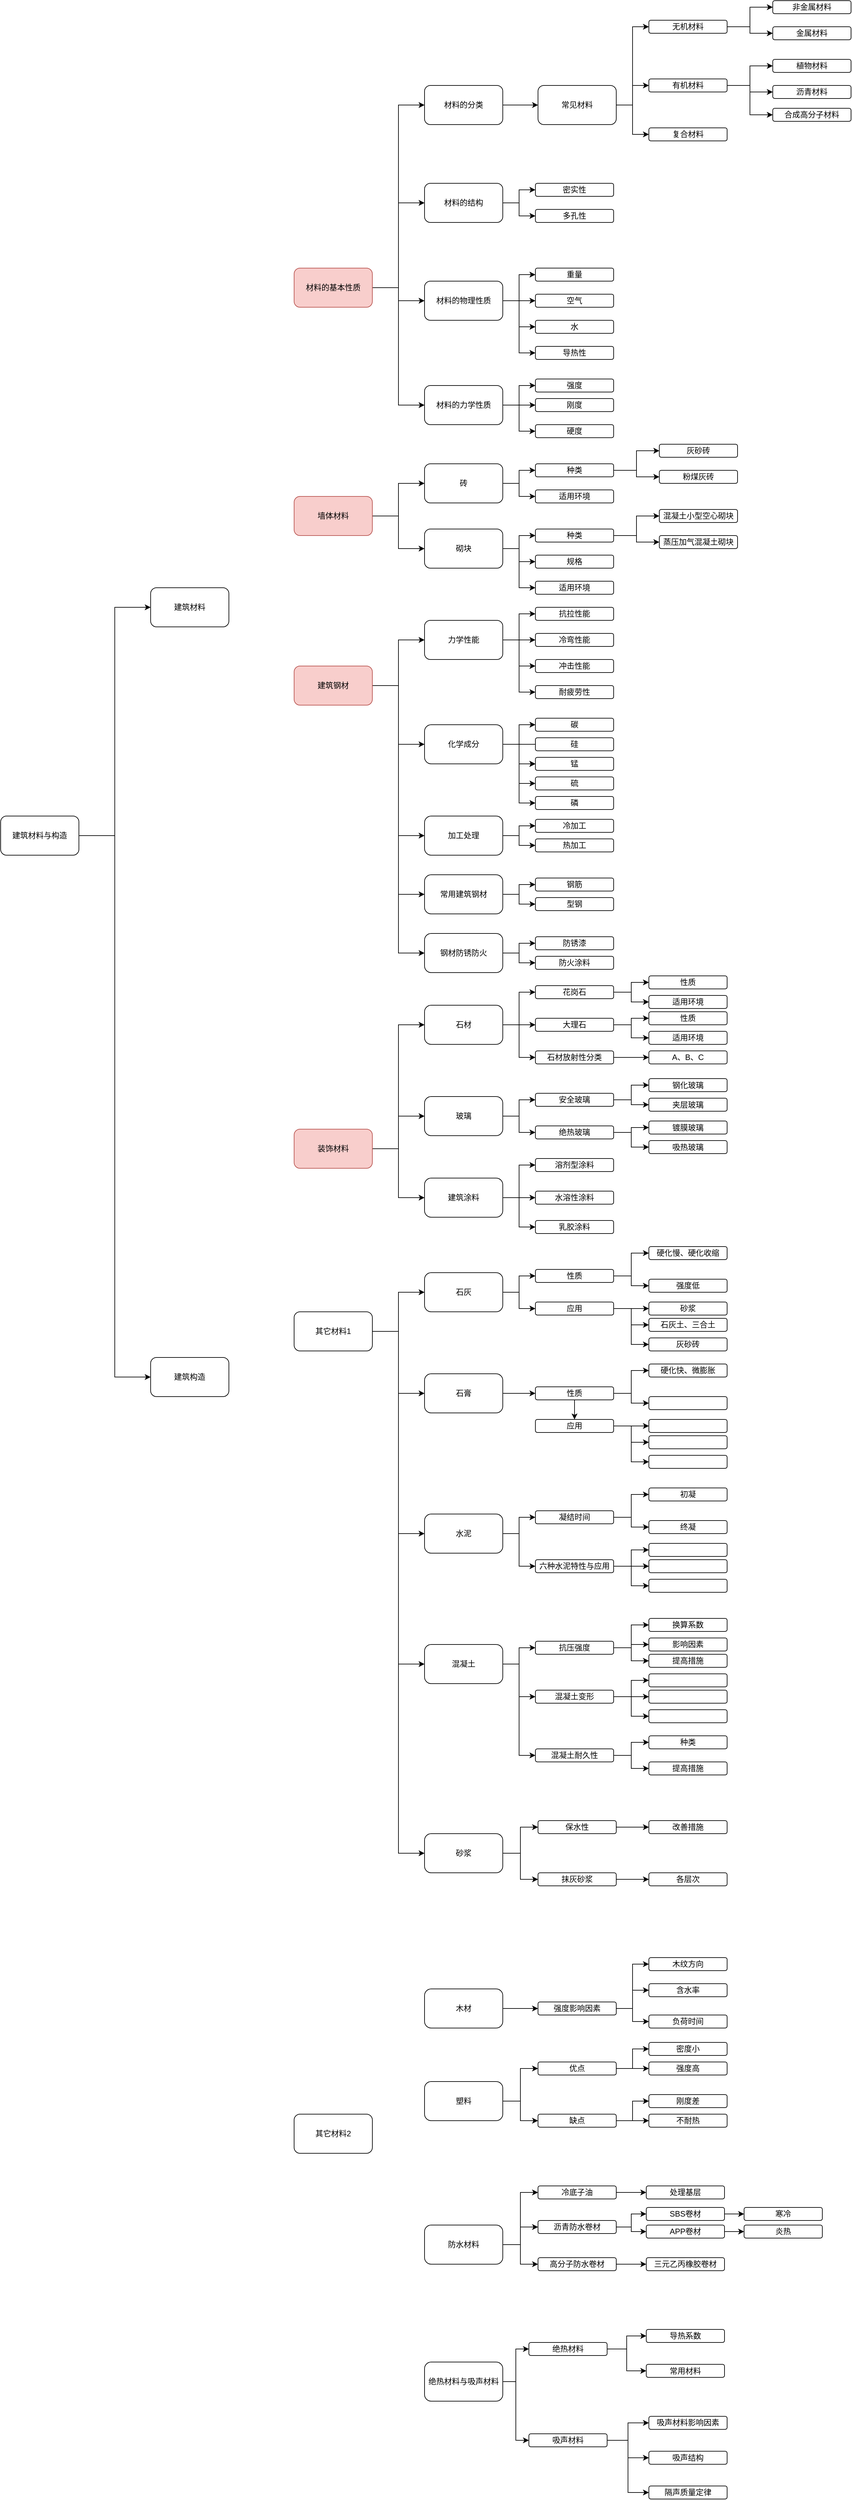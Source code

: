 <mxfile version="14.9.8" type="github">
  <diagram id="EYx7yRkDoNkbsDe8O6uX" name="Page-1">
    <mxGraphModel dx="1422" dy="1963" grid="1" gridSize="10" guides="1" tooltips="1" connect="1" arrows="1" fold="1" page="1" pageScale="1" pageWidth="827" pageHeight="1169" math="0" shadow="0">
      <root>
        <mxCell id="0" />
        <mxCell id="1" parent="0" />
        <mxCell id="9SA-EKRpE0z2929X97Th-5" style="edgeStyle=orthogonalEdgeStyle;rounded=0;orthogonalLoop=1;jettySize=auto;html=1;entryX=0;entryY=0.5;entryDx=0;entryDy=0;" parent="1" source="9SA-EKRpE0z2929X97Th-1" target="9SA-EKRpE0z2929X97Th-3" edge="1">
          <mxGeometry relative="1" as="geometry" />
        </mxCell>
        <mxCell id="9SA-EKRpE0z2929X97Th-6" style="edgeStyle=orthogonalEdgeStyle;rounded=0;orthogonalLoop=1;jettySize=auto;html=1;entryX=0;entryY=0.5;entryDx=0;entryDy=0;" parent="1" source="9SA-EKRpE0z2929X97Th-1" target="9SA-EKRpE0z2929X97Th-4" edge="1">
          <mxGeometry relative="1" as="geometry" />
        </mxCell>
        <mxCell id="9SA-EKRpE0z2929X97Th-1" value="建筑材料与构造" style="rounded=1;whiteSpace=wrap;html=1;" parent="1" vertex="1">
          <mxGeometry x="350" y="540" width="120" height="60" as="geometry" />
        </mxCell>
        <mxCell id="9SA-EKRpE0z2929X97Th-3" value="建筑材料" style="rounded=1;whiteSpace=wrap;html=1;" parent="1" vertex="1">
          <mxGeometry x="580" y="190" width="120" height="60" as="geometry" />
        </mxCell>
        <mxCell id="9SA-EKRpE0z2929X97Th-4" value="建筑构造" style="rounded=1;whiteSpace=wrap;html=1;" parent="1" vertex="1">
          <mxGeometry x="580" y="1370" width="120" height="60" as="geometry" />
        </mxCell>
        <mxCell id="9SA-EKRpE0z2929X97Th-23" style="edgeStyle=orthogonalEdgeStyle;rounded=0;orthogonalLoop=1;jettySize=auto;html=1;entryX=0;entryY=0.5;entryDx=0;entryDy=0;" parent="1" source="9SA-EKRpE0z2929X97Th-13" target="9SA-EKRpE0z2929X97Th-19" edge="1">
          <mxGeometry relative="1" as="geometry" />
        </mxCell>
        <mxCell id="9SA-EKRpE0z2929X97Th-24" style="edgeStyle=orthogonalEdgeStyle;rounded=0;orthogonalLoop=1;jettySize=auto;html=1;entryX=0;entryY=0.5;entryDx=0;entryDy=0;exitX=1;exitY=0.5;exitDx=0;exitDy=0;" parent="1" source="9SA-EKRpE0z2929X97Th-13" target="9SA-EKRpE0z2929X97Th-20" edge="1">
          <mxGeometry relative="1" as="geometry">
            <mxPoint x="920" y="-310" as="sourcePoint" />
          </mxGeometry>
        </mxCell>
        <mxCell id="9SA-EKRpE0z2929X97Th-25" style="edgeStyle=orthogonalEdgeStyle;rounded=0;orthogonalLoop=1;jettySize=auto;html=1;entryX=0;entryY=0.5;entryDx=0;entryDy=0;exitX=1;exitY=0.5;exitDx=0;exitDy=0;" parent="1" source="9SA-EKRpE0z2929X97Th-13" target="9SA-EKRpE0z2929X97Th-21" edge="1">
          <mxGeometry relative="1" as="geometry">
            <mxPoint x="920" y="-310" as="sourcePoint" />
          </mxGeometry>
        </mxCell>
        <mxCell id="9SA-EKRpE0z2929X97Th-26" style="edgeStyle=orthogonalEdgeStyle;rounded=0;orthogonalLoop=1;jettySize=auto;html=1;entryX=0;entryY=0.5;entryDx=0;entryDy=0;exitX=1;exitY=0.5;exitDx=0;exitDy=0;" parent="1" source="9SA-EKRpE0z2929X97Th-13" target="9SA-EKRpE0z2929X97Th-22" edge="1">
          <mxGeometry relative="1" as="geometry">
            <mxPoint x="920" y="-310" as="sourcePoint" />
          </mxGeometry>
        </mxCell>
        <mxCell id="9SA-EKRpE0z2929X97Th-13" value="材料的基本性质" style="rounded=1;whiteSpace=wrap;html=1;fillColor=#f8cecc;strokeColor=#b85450;" parent="1" vertex="1">
          <mxGeometry x="800" y="-300" width="120" height="60" as="geometry" />
        </mxCell>
        <mxCell id="9SA-EKRpE0z2929X97Th-66" style="edgeStyle=orthogonalEdgeStyle;rounded=0;orthogonalLoop=1;jettySize=auto;html=1;" parent="1" source="9SA-EKRpE0z2929X97Th-14" target="9SA-EKRpE0z2929X97Th-65" edge="1">
          <mxGeometry relative="1" as="geometry" />
        </mxCell>
        <mxCell id="9SA-EKRpE0z2929X97Th-68" style="edgeStyle=orthogonalEdgeStyle;rounded=0;orthogonalLoop=1;jettySize=auto;html=1;" parent="1" source="9SA-EKRpE0z2929X97Th-14" target="9SA-EKRpE0z2929X97Th-67" edge="1">
          <mxGeometry relative="1" as="geometry" />
        </mxCell>
        <mxCell id="9SA-EKRpE0z2929X97Th-14" value="墙体材料" style="rounded=1;whiteSpace=wrap;html=1;fillColor=#f8cecc;strokeColor=#b85450;" parent="1" vertex="1">
          <mxGeometry x="800" y="50" width="120" height="60" as="geometry" />
        </mxCell>
        <mxCell id="9SA-EKRpE0z2929X97Th-122" style="edgeStyle=orthogonalEdgeStyle;rounded=0;orthogonalLoop=1;jettySize=auto;html=1;entryX=0;entryY=0.5;entryDx=0;entryDy=0;" parent="1" source="9SA-EKRpE0z2929X97Th-15" target="9SA-EKRpE0z2929X97Th-87" edge="1">
          <mxGeometry relative="1" as="geometry" />
        </mxCell>
        <mxCell id="9SA-EKRpE0z2929X97Th-123" style="edgeStyle=orthogonalEdgeStyle;rounded=0;orthogonalLoop=1;jettySize=auto;html=1;entryX=0;entryY=0.5;entryDx=0;entryDy=0;" parent="1" source="9SA-EKRpE0z2929X97Th-15" target="9SA-EKRpE0z2929X97Th-96" edge="1">
          <mxGeometry relative="1" as="geometry" />
        </mxCell>
        <mxCell id="9SA-EKRpE0z2929X97Th-124" style="edgeStyle=orthogonalEdgeStyle;rounded=0;orthogonalLoop=1;jettySize=auto;html=1;entryX=0;entryY=0.5;entryDx=0;entryDy=0;" parent="1" source="9SA-EKRpE0z2929X97Th-15" target="9SA-EKRpE0z2929X97Th-112" edge="1">
          <mxGeometry relative="1" as="geometry" />
        </mxCell>
        <mxCell id="9SA-EKRpE0z2929X97Th-125" style="edgeStyle=orthogonalEdgeStyle;rounded=0;orthogonalLoop=1;jettySize=auto;html=1;entryX=0;entryY=0.5;entryDx=0;entryDy=0;" parent="1" source="9SA-EKRpE0z2929X97Th-15" target="9SA-EKRpE0z2929X97Th-117" edge="1">
          <mxGeometry relative="1" as="geometry" />
        </mxCell>
        <mxCell id="9SA-EKRpE0z2929X97Th-131" style="edgeStyle=orthogonalEdgeStyle;rounded=0;orthogonalLoop=1;jettySize=auto;html=1;entryX=0;entryY=0.5;entryDx=0;entryDy=0;" parent="1" source="9SA-EKRpE0z2929X97Th-15" target="9SA-EKRpE0z2929X97Th-128" edge="1">
          <mxGeometry relative="1" as="geometry" />
        </mxCell>
        <mxCell id="9SA-EKRpE0z2929X97Th-15" value="建筑钢材" style="rounded=1;whiteSpace=wrap;html=1;fillColor=#f8cecc;strokeColor=#b85450;" parent="1" vertex="1">
          <mxGeometry x="800" y="310" width="120" height="60" as="geometry" />
        </mxCell>
        <mxCell id="9SA-EKRpE0z2929X97Th-151" style="edgeStyle=orthogonalEdgeStyle;rounded=0;orthogonalLoop=1;jettySize=auto;html=1;entryX=0;entryY=0.5;entryDx=0;entryDy=0;" parent="1" source="9SA-EKRpE0z2929X97Th-16" target="9SA-EKRpE0z2929X97Th-132" edge="1">
          <mxGeometry relative="1" as="geometry" />
        </mxCell>
        <mxCell id="9SA-EKRpE0z2929X97Th-165" style="edgeStyle=orthogonalEdgeStyle;rounded=0;orthogonalLoop=1;jettySize=auto;html=1;entryX=0;entryY=0.5;entryDx=0;entryDy=0;" parent="1" source="9SA-EKRpE0z2929X97Th-16" target="9SA-EKRpE0z2929X97Th-133" edge="1">
          <mxGeometry relative="1" as="geometry" />
        </mxCell>
        <mxCell id="9SA-EKRpE0z2929X97Th-170" style="edgeStyle=orthogonalEdgeStyle;rounded=0;orthogonalLoop=1;jettySize=auto;html=1;entryX=0;entryY=0.5;entryDx=0;entryDy=0;" parent="1" source="9SA-EKRpE0z2929X97Th-16" target="9SA-EKRpE0z2929X97Th-166" edge="1">
          <mxGeometry relative="1" as="geometry" />
        </mxCell>
        <mxCell id="9SA-EKRpE0z2929X97Th-16" value="装饰材料" style="rounded=1;whiteSpace=wrap;html=1;fillColor=#f8cecc;strokeColor=#b85450;" parent="1" vertex="1">
          <mxGeometry x="800" y="1020" width="120" height="60" as="geometry" />
        </mxCell>
        <mxCell id="9SA-EKRpE0z2929X97Th-246" value="" style="edgeStyle=orthogonalEdgeStyle;rounded=0;orthogonalLoop=1;jettySize=auto;html=1;" parent="1" source="9SA-EKRpE0z2929X97Th-17" target="9SA-EKRpE0z2929X97Th-174" edge="1">
          <mxGeometry relative="1" as="geometry" />
        </mxCell>
        <mxCell id="9SA-EKRpE0z2929X97Th-247" value="" style="edgeStyle=orthogonalEdgeStyle;rounded=0;orthogonalLoop=1;jettySize=auto;html=1;entryX=0;entryY=0.5;entryDx=0;entryDy=0;" parent="1" source="9SA-EKRpE0z2929X97Th-17" target="9SA-EKRpE0z2929X97Th-175" edge="1">
          <mxGeometry relative="1" as="geometry" />
        </mxCell>
        <mxCell id="9SA-EKRpE0z2929X97Th-248" style="edgeStyle=orthogonalEdgeStyle;rounded=0;orthogonalLoop=1;jettySize=auto;html=1;entryX=0;entryY=0.5;entryDx=0;entryDy=0;" parent="1" source="9SA-EKRpE0z2929X97Th-17" target="9SA-EKRpE0z2929X97Th-208" edge="1">
          <mxGeometry relative="1" as="geometry" />
        </mxCell>
        <mxCell id="9SA-EKRpE0z2929X97Th-249" style="edgeStyle=orthogonalEdgeStyle;rounded=0;orthogonalLoop=1;jettySize=auto;html=1;entryX=0;entryY=0.5;entryDx=0;entryDy=0;" parent="1" source="9SA-EKRpE0z2929X97Th-17" target="9SA-EKRpE0z2929X97Th-223" edge="1">
          <mxGeometry relative="1" as="geometry" />
        </mxCell>
        <mxCell id="9SA-EKRpE0z2929X97Th-257" style="edgeStyle=orthogonalEdgeStyle;rounded=0;orthogonalLoop=1;jettySize=auto;html=1;entryX=0;entryY=0.5;entryDx=0;entryDy=0;" parent="1" source="9SA-EKRpE0z2929X97Th-17" target="9SA-EKRpE0z2929X97Th-250" edge="1">
          <mxGeometry relative="1" as="geometry" />
        </mxCell>
        <mxCell id="9SA-EKRpE0z2929X97Th-17" value="其它材料1" style="rounded=1;whiteSpace=wrap;html=1;" parent="1" vertex="1">
          <mxGeometry x="800" y="1300" width="120" height="60" as="geometry" />
        </mxCell>
        <mxCell id="9SA-EKRpE0z2929X97Th-18" value="其它材料2" style="rounded=1;whiteSpace=wrap;html=1;" parent="1" vertex="1">
          <mxGeometry x="800" y="2530" width="120" height="60" as="geometry" />
        </mxCell>
        <mxCell id="9SA-EKRpE0z2929X97Th-28" style="edgeStyle=orthogonalEdgeStyle;rounded=0;orthogonalLoop=1;jettySize=auto;html=1;" parent="1" source="9SA-EKRpE0z2929X97Th-19" target="9SA-EKRpE0z2929X97Th-27" edge="1">
          <mxGeometry relative="1" as="geometry" />
        </mxCell>
        <mxCell id="9SA-EKRpE0z2929X97Th-19" value="材料的分类" style="rounded=1;whiteSpace=wrap;html=1;" parent="1" vertex="1">
          <mxGeometry x="1000" y="-580" width="120" height="60" as="geometry" />
        </mxCell>
        <mxCell id="9SA-EKRpE0z2929X97Th-31" style="edgeStyle=orthogonalEdgeStyle;rounded=0;orthogonalLoop=1;jettySize=auto;html=1;entryX=0;entryY=0.5;entryDx=0;entryDy=0;" parent="1" source="9SA-EKRpE0z2929X97Th-20" target="9SA-EKRpE0z2929X97Th-29" edge="1">
          <mxGeometry relative="1" as="geometry" />
        </mxCell>
        <mxCell id="9SA-EKRpE0z2929X97Th-32" style="edgeStyle=orthogonalEdgeStyle;rounded=0;orthogonalLoop=1;jettySize=auto;html=1;entryX=0;entryY=0.5;entryDx=0;entryDy=0;" parent="1" source="9SA-EKRpE0z2929X97Th-20" target="9SA-EKRpE0z2929X97Th-30" edge="1">
          <mxGeometry relative="1" as="geometry" />
        </mxCell>
        <mxCell id="9SA-EKRpE0z2929X97Th-20" value="材料的结构" style="rounded=1;whiteSpace=wrap;html=1;" parent="1" vertex="1">
          <mxGeometry x="1000" y="-430" width="120" height="60" as="geometry" />
        </mxCell>
        <mxCell id="9SA-EKRpE0z2929X97Th-37" style="edgeStyle=orthogonalEdgeStyle;rounded=0;orthogonalLoop=1;jettySize=auto;html=1;entryX=0;entryY=0.5;entryDx=0;entryDy=0;" parent="1" source="9SA-EKRpE0z2929X97Th-21" target="9SA-EKRpE0z2929X97Th-33" edge="1">
          <mxGeometry relative="1" as="geometry" />
        </mxCell>
        <mxCell id="9SA-EKRpE0z2929X97Th-38" style="edgeStyle=orthogonalEdgeStyle;rounded=0;orthogonalLoop=1;jettySize=auto;html=1;entryX=0;entryY=0.5;entryDx=0;entryDy=0;" parent="1" source="9SA-EKRpE0z2929X97Th-21" target="9SA-EKRpE0z2929X97Th-34" edge="1">
          <mxGeometry relative="1" as="geometry" />
        </mxCell>
        <mxCell id="9SA-EKRpE0z2929X97Th-39" style="edgeStyle=orthogonalEdgeStyle;rounded=0;orthogonalLoop=1;jettySize=auto;html=1;entryX=0;entryY=0.5;entryDx=0;entryDy=0;" parent="1" source="9SA-EKRpE0z2929X97Th-21" target="9SA-EKRpE0z2929X97Th-35" edge="1">
          <mxGeometry relative="1" as="geometry" />
        </mxCell>
        <mxCell id="9SA-EKRpE0z2929X97Th-40" style="edgeStyle=orthogonalEdgeStyle;rounded=0;orthogonalLoop=1;jettySize=auto;html=1;entryX=0;entryY=0.5;entryDx=0;entryDy=0;" parent="1" source="9SA-EKRpE0z2929X97Th-21" target="9SA-EKRpE0z2929X97Th-36" edge="1">
          <mxGeometry relative="1" as="geometry" />
        </mxCell>
        <mxCell id="9SA-EKRpE0z2929X97Th-21" value="材料的物理性质" style="rounded=1;whiteSpace=wrap;html=1;" parent="1" vertex="1">
          <mxGeometry x="1000" y="-280" width="120" height="60" as="geometry" />
        </mxCell>
        <mxCell id="9SA-EKRpE0z2929X97Th-44" style="edgeStyle=orthogonalEdgeStyle;rounded=0;orthogonalLoop=1;jettySize=auto;html=1;entryX=0;entryY=0.5;entryDx=0;entryDy=0;" parent="1" source="9SA-EKRpE0z2929X97Th-22" target="9SA-EKRpE0z2929X97Th-41" edge="1">
          <mxGeometry relative="1" as="geometry" />
        </mxCell>
        <mxCell id="9SA-EKRpE0z2929X97Th-45" style="edgeStyle=orthogonalEdgeStyle;rounded=0;orthogonalLoop=1;jettySize=auto;html=1;" parent="1" source="9SA-EKRpE0z2929X97Th-22" target="9SA-EKRpE0z2929X97Th-42" edge="1">
          <mxGeometry relative="1" as="geometry" />
        </mxCell>
        <mxCell id="9SA-EKRpE0z2929X97Th-46" style="edgeStyle=orthogonalEdgeStyle;rounded=0;orthogonalLoop=1;jettySize=auto;html=1;" parent="1" source="9SA-EKRpE0z2929X97Th-22" target="9SA-EKRpE0z2929X97Th-43" edge="1">
          <mxGeometry relative="1" as="geometry" />
        </mxCell>
        <mxCell id="9SA-EKRpE0z2929X97Th-22" value="材料的力学性质" style="rounded=1;whiteSpace=wrap;html=1;" parent="1" vertex="1">
          <mxGeometry x="1000" y="-120" width="120" height="60" as="geometry" />
        </mxCell>
        <mxCell id="9SA-EKRpE0z2929X97Th-50" style="edgeStyle=orthogonalEdgeStyle;rounded=0;orthogonalLoop=1;jettySize=auto;html=1;entryX=0;entryY=0.5;entryDx=0;entryDy=0;" parent="1" source="9SA-EKRpE0z2929X97Th-27" target="9SA-EKRpE0z2929X97Th-47" edge="1">
          <mxGeometry relative="1" as="geometry" />
        </mxCell>
        <mxCell id="9SA-EKRpE0z2929X97Th-51" style="edgeStyle=orthogonalEdgeStyle;rounded=0;orthogonalLoop=1;jettySize=auto;html=1;" parent="1" source="9SA-EKRpE0z2929X97Th-27" target="9SA-EKRpE0z2929X97Th-48" edge="1">
          <mxGeometry relative="1" as="geometry" />
        </mxCell>
        <mxCell id="9SA-EKRpE0z2929X97Th-52" style="edgeStyle=orthogonalEdgeStyle;rounded=0;orthogonalLoop=1;jettySize=auto;html=1;entryX=0;entryY=0.5;entryDx=0;entryDy=0;" parent="1" source="9SA-EKRpE0z2929X97Th-27" target="9SA-EKRpE0z2929X97Th-49" edge="1">
          <mxGeometry relative="1" as="geometry" />
        </mxCell>
        <mxCell id="9SA-EKRpE0z2929X97Th-27" value="常见材料" style="rounded=1;whiteSpace=wrap;html=1;" parent="1" vertex="1">
          <mxGeometry x="1174" y="-580" width="120" height="60" as="geometry" />
        </mxCell>
        <mxCell id="9SA-EKRpE0z2929X97Th-29" value="密实性" style="rounded=1;whiteSpace=wrap;html=1;" parent="1" vertex="1">
          <mxGeometry x="1170" y="-430" width="120" height="20" as="geometry" />
        </mxCell>
        <mxCell id="9SA-EKRpE0z2929X97Th-30" value="多孔性" style="rounded=1;whiteSpace=wrap;html=1;" parent="1" vertex="1">
          <mxGeometry x="1170" y="-390" width="120" height="20" as="geometry" />
        </mxCell>
        <mxCell id="9SA-EKRpE0z2929X97Th-33" value="重量" style="rounded=1;whiteSpace=wrap;html=1;" parent="1" vertex="1">
          <mxGeometry x="1170" y="-300" width="120" height="20" as="geometry" />
        </mxCell>
        <mxCell id="9SA-EKRpE0z2929X97Th-34" value="空气" style="rounded=1;whiteSpace=wrap;html=1;" parent="1" vertex="1">
          <mxGeometry x="1170" y="-260" width="120" height="20" as="geometry" />
        </mxCell>
        <mxCell id="9SA-EKRpE0z2929X97Th-35" value="水" style="rounded=1;whiteSpace=wrap;html=1;" parent="1" vertex="1">
          <mxGeometry x="1170" y="-220" width="120" height="20" as="geometry" />
        </mxCell>
        <mxCell id="9SA-EKRpE0z2929X97Th-36" value="导热性" style="rounded=1;whiteSpace=wrap;html=1;" parent="1" vertex="1">
          <mxGeometry x="1170" y="-180" width="120" height="20" as="geometry" />
        </mxCell>
        <mxCell id="9SA-EKRpE0z2929X97Th-41" value="强度" style="rounded=1;whiteSpace=wrap;html=1;" parent="1" vertex="1">
          <mxGeometry x="1170" y="-130" width="120" height="20" as="geometry" />
        </mxCell>
        <mxCell id="9SA-EKRpE0z2929X97Th-42" value="刚度" style="rounded=1;whiteSpace=wrap;html=1;" parent="1" vertex="1">
          <mxGeometry x="1170" y="-100" width="120" height="20" as="geometry" />
        </mxCell>
        <mxCell id="9SA-EKRpE0z2929X97Th-43" value="硬度" style="rounded=1;whiteSpace=wrap;html=1;" parent="1" vertex="1">
          <mxGeometry x="1170" y="-60" width="120" height="20" as="geometry" />
        </mxCell>
        <mxCell id="9SA-EKRpE0z2929X97Th-60" style="edgeStyle=orthogonalEdgeStyle;rounded=0;orthogonalLoop=1;jettySize=auto;html=1;entryX=0;entryY=0.5;entryDx=0;entryDy=0;" parent="1" source="9SA-EKRpE0z2929X97Th-47" target="9SA-EKRpE0z2929X97Th-53" edge="1">
          <mxGeometry relative="1" as="geometry" />
        </mxCell>
        <mxCell id="9SA-EKRpE0z2929X97Th-61" style="edgeStyle=orthogonalEdgeStyle;rounded=0;orthogonalLoop=1;jettySize=auto;html=1;" parent="1" source="9SA-EKRpE0z2929X97Th-47" target="9SA-EKRpE0z2929X97Th-54" edge="1">
          <mxGeometry relative="1" as="geometry" />
        </mxCell>
        <mxCell id="9SA-EKRpE0z2929X97Th-47" value="无机材料" style="rounded=1;whiteSpace=wrap;html=1;" parent="1" vertex="1">
          <mxGeometry x="1344" y="-680" width="120" height="20" as="geometry" />
        </mxCell>
        <mxCell id="9SA-EKRpE0z2929X97Th-62" style="edgeStyle=orthogonalEdgeStyle;rounded=0;orthogonalLoop=1;jettySize=auto;html=1;entryX=0;entryY=0.5;entryDx=0;entryDy=0;" parent="1" source="9SA-EKRpE0z2929X97Th-48" target="9SA-EKRpE0z2929X97Th-56" edge="1">
          <mxGeometry relative="1" as="geometry" />
        </mxCell>
        <mxCell id="9SA-EKRpE0z2929X97Th-63" style="edgeStyle=orthogonalEdgeStyle;rounded=0;orthogonalLoop=1;jettySize=auto;html=1;" parent="1" source="9SA-EKRpE0z2929X97Th-48" target="9SA-EKRpE0z2929X97Th-57" edge="1">
          <mxGeometry relative="1" as="geometry" />
        </mxCell>
        <mxCell id="9SA-EKRpE0z2929X97Th-64" style="edgeStyle=orthogonalEdgeStyle;rounded=0;orthogonalLoop=1;jettySize=auto;html=1;entryX=0;entryY=0.5;entryDx=0;entryDy=0;" parent="1" source="9SA-EKRpE0z2929X97Th-48" target="9SA-EKRpE0z2929X97Th-58" edge="1">
          <mxGeometry relative="1" as="geometry" />
        </mxCell>
        <mxCell id="9SA-EKRpE0z2929X97Th-48" value="有机材料" style="rounded=1;whiteSpace=wrap;html=1;" parent="1" vertex="1">
          <mxGeometry x="1344" y="-590" width="120" height="20" as="geometry" />
        </mxCell>
        <mxCell id="9SA-EKRpE0z2929X97Th-49" value="复合材料" style="rounded=1;whiteSpace=wrap;html=1;" parent="1" vertex="1">
          <mxGeometry x="1344" y="-515" width="120" height="20" as="geometry" />
        </mxCell>
        <mxCell id="9SA-EKRpE0z2929X97Th-53" value="非金属材料" style="rounded=1;whiteSpace=wrap;html=1;" parent="1" vertex="1">
          <mxGeometry x="1534" y="-710" width="120" height="20" as="geometry" />
        </mxCell>
        <mxCell id="9SA-EKRpE0z2929X97Th-54" value="金属材料" style="rounded=1;whiteSpace=wrap;html=1;" parent="1" vertex="1">
          <mxGeometry x="1534" y="-670" width="120" height="20" as="geometry" />
        </mxCell>
        <mxCell id="9SA-EKRpE0z2929X97Th-56" value="植物材料" style="rounded=1;whiteSpace=wrap;html=1;" parent="1" vertex="1">
          <mxGeometry x="1534" y="-620" width="120" height="20" as="geometry" />
        </mxCell>
        <mxCell id="9SA-EKRpE0z2929X97Th-57" value="沥青材料" style="rounded=1;whiteSpace=wrap;html=1;" parent="1" vertex="1">
          <mxGeometry x="1534" y="-580" width="120" height="20" as="geometry" />
        </mxCell>
        <mxCell id="9SA-EKRpE0z2929X97Th-58" value="合成高分子材料" style="rounded=1;whiteSpace=wrap;html=1;" parent="1" vertex="1">
          <mxGeometry x="1534" y="-545" width="120" height="20" as="geometry" />
        </mxCell>
        <mxCell id="9SA-EKRpE0z2929X97Th-71" style="edgeStyle=orthogonalEdgeStyle;rounded=0;orthogonalLoop=1;jettySize=auto;html=1;entryX=0;entryY=0.5;entryDx=0;entryDy=0;" parent="1" source="9SA-EKRpE0z2929X97Th-65" target="9SA-EKRpE0z2929X97Th-69" edge="1">
          <mxGeometry relative="1" as="geometry" />
        </mxCell>
        <mxCell id="9SA-EKRpE0z2929X97Th-72" style="edgeStyle=orthogonalEdgeStyle;rounded=0;orthogonalLoop=1;jettySize=auto;html=1;" parent="1" source="9SA-EKRpE0z2929X97Th-65" target="9SA-EKRpE0z2929X97Th-70" edge="1">
          <mxGeometry relative="1" as="geometry" />
        </mxCell>
        <mxCell id="9SA-EKRpE0z2929X97Th-65" value="砖" style="rounded=1;whiteSpace=wrap;html=1;" parent="1" vertex="1">
          <mxGeometry x="1000" width="120" height="60" as="geometry" />
        </mxCell>
        <mxCell id="9SA-EKRpE0z2929X97Th-78" style="edgeStyle=orthogonalEdgeStyle;rounded=0;orthogonalLoop=1;jettySize=auto;html=1;entryX=0;entryY=0.5;entryDx=0;entryDy=0;" parent="1" source="9SA-EKRpE0z2929X97Th-67" target="9SA-EKRpE0z2929X97Th-77" edge="1">
          <mxGeometry relative="1" as="geometry" />
        </mxCell>
        <mxCell id="9SA-EKRpE0z2929X97Th-81" style="edgeStyle=orthogonalEdgeStyle;rounded=0;orthogonalLoop=1;jettySize=auto;html=1;" parent="1" source="9SA-EKRpE0z2929X97Th-67" target="9SA-EKRpE0z2929X97Th-79" edge="1">
          <mxGeometry relative="1" as="geometry" />
        </mxCell>
        <mxCell id="9SA-EKRpE0z2929X97Th-82" style="edgeStyle=orthogonalEdgeStyle;rounded=0;orthogonalLoop=1;jettySize=auto;html=1;entryX=0;entryY=0.5;entryDx=0;entryDy=0;" parent="1" source="9SA-EKRpE0z2929X97Th-67" target="9SA-EKRpE0z2929X97Th-80" edge="1">
          <mxGeometry relative="1" as="geometry" />
        </mxCell>
        <mxCell id="9SA-EKRpE0z2929X97Th-67" value="砌块" style="rounded=1;whiteSpace=wrap;html=1;" parent="1" vertex="1">
          <mxGeometry x="1000" y="100" width="120" height="60" as="geometry" />
        </mxCell>
        <mxCell id="9SA-EKRpE0z2929X97Th-74" style="edgeStyle=orthogonalEdgeStyle;rounded=0;orthogonalLoop=1;jettySize=auto;html=1;entryX=0;entryY=0.5;entryDx=0;entryDy=0;" parent="1" source="9SA-EKRpE0z2929X97Th-69" target="9SA-EKRpE0z2929X97Th-73" edge="1">
          <mxGeometry relative="1" as="geometry" />
        </mxCell>
        <mxCell id="9SA-EKRpE0z2929X97Th-76" style="edgeStyle=orthogonalEdgeStyle;rounded=0;orthogonalLoop=1;jettySize=auto;html=1;entryX=0;entryY=0.5;entryDx=0;entryDy=0;" parent="1" source="9SA-EKRpE0z2929X97Th-69" target="9SA-EKRpE0z2929X97Th-75" edge="1">
          <mxGeometry relative="1" as="geometry" />
        </mxCell>
        <mxCell id="9SA-EKRpE0z2929X97Th-69" value="种类" style="rounded=1;whiteSpace=wrap;html=1;" parent="1" vertex="1">
          <mxGeometry x="1170" width="120" height="20" as="geometry" />
        </mxCell>
        <mxCell id="9SA-EKRpE0z2929X97Th-70" value="适用环境" style="rounded=1;whiteSpace=wrap;html=1;" parent="1" vertex="1">
          <mxGeometry x="1170" y="40" width="120" height="20" as="geometry" />
        </mxCell>
        <mxCell id="9SA-EKRpE0z2929X97Th-73" value="灰砂砖" style="rounded=1;whiteSpace=wrap;html=1;" parent="1" vertex="1">
          <mxGeometry x="1360" y="-30" width="120" height="20" as="geometry" />
        </mxCell>
        <mxCell id="9SA-EKRpE0z2929X97Th-75" value="粉煤灰砖" style="rounded=1;whiteSpace=wrap;html=1;" parent="1" vertex="1">
          <mxGeometry x="1360" y="10" width="120" height="20" as="geometry" />
        </mxCell>
        <mxCell id="9SA-EKRpE0z2929X97Th-85" style="edgeStyle=orthogonalEdgeStyle;rounded=0;orthogonalLoop=1;jettySize=auto;html=1;entryX=0;entryY=0.5;entryDx=0;entryDy=0;" parent="1" source="9SA-EKRpE0z2929X97Th-77" target="9SA-EKRpE0z2929X97Th-83" edge="1">
          <mxGeometry relative="1" as="geometry" />
        </mxCell>
        <mxCell id="9SA-EKRpE0z2929X97Th-86" style="edgeStyle=orthogonalEdgeStyle;rounded=0;orthogonalLoop=1;jettySize=auto;html=1;" parent="1" source="9SA-EKRpE0z2929X97Th-77" target="9SA-EKRpE0z2929X97Th-84" edge="1">
          <mxGeometry relative="1" as="geometry" />
        </mxCell>
        <mxCell id="9SA-EKRpE0z2929X97Th-77" value="种类" style="rounded=1;whiteSpace=wrap;html=1;" parent="1" vertex="1">
          <mxGeometry x="1170" y="100" width="120" height="20" as="geometry" />
        </mxCell>
        <mxCell id="9SA-EKRpE0z2929X97Th-79" value="规格" style="rounded=1;whiteSpace=wrap;html=1;" parent="1" vertex="1">
          <mxGeometry x="1170" y="140" width="120" height="20" as="geometry" />
        </mxCell>
        <mxCell id="9SA-EKRpE0z2929X97Th-80" value="适用环境" style="rounded=1;whiteSpace=wrap;html=1;" parent="1" vertex="1">
          <mxGeometry x="1170" y="180" width="120" height="20" as="geometry" />
        </mxCell>
        <mxCell id="9SA-EKRpE0z2929X97Th-83" value="混凝土小型空心砌块" style="rounded=1;whiteSpace=wrap;html=1;" parent="1" vertex="1">
          <mxGeometry x="1360" y="70" width="120" height="20" as="geometry" />
        </mxCell>
        <mxCell id="9SA-EKRpE0z2929X97Th-84" value="蒸压加气混凝土砌块" style="rounded=1;whiteSpace=wrap;html=1;" parent="1" vertex="1">
          <mxGeometry x="1360" y="110" width="120" height="20" as="geometry" />
        </mxCell>
        <mxCell id="9SA-EKRpE0z2929X97Th-92" style="edgeStyle=orthogonalEdgeStyle;rounded=0;orthogonalLoop=1;jettySize=auto;html=1;" parent="1" source="9SA-EKRpE0z2929X97Th-87" target="9SA-EKRpE0z2929X97Th-88" edge="1">
          <mxGeometry relative="1" as="geometry" />
        </mxCell>
        <mxCell id="9SA-EKRpE0z2929X97Th-93" style="edgeStyle=orthogonalEdgeStyle;rounded=0;orthogonalLoop=1;jettySize=auto;html=1;entryX=0;entryY=0.5;entryDx=0;entryDy=0;" parent="1" source="9SA-EKRpE0z2929X97Th-87" target="9SA-EKRpE0z2929X97Th-89" edge="1">
          <mxGeometry relative="1" as="geometry" />
        </mxCell>
        <mxCell id="9SA-EKRpE0z2929X97Th-94" style="edgeStyle=orthogonalEdgeStyle;rounded=0;orthogonalLoop=1;jettySize=auto;html=1;entryX=0;entryY=0.5;entryDx=0;entryDy=0;" parent="1" source="9SA-EKRpE0z2929X97Th-87" target="9SA-EKRpE0z2929X97Th-90" edge="1">
          <mxGeometry relative="1" as="geometry" />
        </mxCell>
        <mxCell id="9SA-EKRpE0z2929X97Th-95" style="edgeStyle=orthogonalEdgeStyle;rounded=0;orthogonalLoop=1;jettySize=auto;html=1;entryX=0;entryY=0.5;entryDx=0;entryDy=0;" parent="1" source="9SA-EKRpE0z2929X97Th-87" target="9SA-EKRpE0z2929X97Th-91" edge="1">
          <mxGeometry relative="1" as="geometry" />
        </mxCell>
        <mxCell id="9SA-EKRpE0z2929X97Th-87" value="力学性能" style="rounded=1;whiteSpace=wrap;html=1;" parent="1" vertex="1">
          <mxGeometry x="1000" y="240" width="120" height="60" as="geometry" />
        </mxCell>
        <mxCell id="9SA-EKRpE0z2929X97Th-88" value="抗拉性能" style="rounded=1;whiteSpace=wrap;html=1;" parent="1" vertex="1">
          <mxGeometry x="1170" y="220" width="120" height="20" as="geometry" />
        </mxCell>
        <mxCell id="9SA-EKRpE0z2929X97Th-89" value="冷弯性能" style="rounded=1;whiteSpace=wrap;html=1;" parent="1" vertex="1">
          <mxGeometry x="1170" y="260" width="120" height="20" as="geometry" />
        </mxCell>
        <mxCell id="9SA-EKRpE0z2929X97Th-90" value="冲击性能" style="rounded=1;whiteSpace=wrap;html=1;" parent="1" vertex="1">
          <mxGeometry x="1170" y="300" width="120" height="20" as="geometry" />
        </mxCell>
        <mxCell id="9SA-EKRpE0z2929X97Th-91" value="耐疲劳性" style="rounded=1;whiteSpace=wrap;html=1;" parent="1" vertex="1">
          <mxGeometry x="1170" y="340" width="120" height="20" as="geometry" />
        </mxCell>
        <mxCell id="9SA-EKRpE0z2929X97Th-102" value="" style="edgeStyle=orthogonalEdgeStyle;rounded=0;orthogonalLoop=1;jettySize=auto;html=1;" parent="1" source="9SA-EKRpE0z2929X97Th-96" target="9SA-EKRpE0z2929X97Th-99" edge="1">
          <mxGeometry relative="1" as="geometry" />
        </mxCell>
        <mxCell id="9SA-EKRpE0z2929X97Th-103" style="edgeStyle=orthogonalEdgeStyle;rounded=0;orthogonalLoop=1;jettySize=auto;html=1;" parent="1" source="9SA-EKRpE0z2929X97Th-96" target="9SA-EKRpE0z2929X97Th-97" edge="1">
          <mxGeometry relative="1" as="geometry" />
        </mxCell>
        <mxCell id="9SA-EKRpE0z2929X97Th-105" value="" style="edgeStyle=orthogonalEdgeStyle;rounded=0;orthogonalLoop=1;jettySize=auto;html=1;" parent="1" source="9SA-EKRpE0z2929X97Th-96" edge="1">
          <mxGeometry relative="1" as="geometry">
            <mxPoint x="1200" y="430" as="targetPoint" />
          </mxGeometry>
        </mxCell>
        <mxCell id="9SA-EKRpE0z2929X97Th-106" value="" style="edgeStyle=orthogonalEdgeStyle;rounded=0;orthogonalLoop=1;jettySize=auto;html=1;" parent="1" source="9SA-EKRpE0z2929X97Th-96" target="9SA-EKRpE0z2929X97Th-99" edge="1">
          <mxGeometry relative="1" as="geometry" />
        </mxCell>
        <mxCell id="9SA-EKRpE0z2929X97Th-107" value="" style="edgeStyle=orthogonalEdgeStyle;rounded=0;orthogonalLoop=1;jettySize=auto;html=1;" parent="1" source="9SA-EKRpE0z2929X97Th-96" target="9SA-EKRpE0z2929X97Th-99" edge="1">
          <mxGeometry relative="1" as="geometry" />
        </mxCell>
        <mxCell id="9SA-EKRpE0z2929X97Th-109" value="" style="edgeStyle=orthogonalEdgeStyle;rounded=0;orthogonalLoop=1;jettySize=auto;html=1;" parent="1" source="9SA-EKRpE0z2929X97Th-96" edge="1">
          <mxGeometry relative="1" as="geometry">
            <mxPoint x="1200" y="430" as="targetPoint" />
          </mxGeometry>
        </mxCell>
        <mxCell id="9SA-EKRpE0z2929X97Th-110" style="edgeStyle=orthogonalEdgeStyle;rounded=0;orthogonalLoop=1;jettySize=auto;html=1;entryX=0;entryY=0.5;entryDx=0;entryDy=0;" parent="1" source="9SA-EKRpE0z2929X97Th-96" target="9SA-EKRpE0z2929X97Th-100" edge="1">
          <mxGeometry relative="1" as="geometry" />
        </mxCell>
        <mxCell id="9SA-EKRpE0z2929X97Th-111" style="edgeStyle=orthogonalEdgeStyle;rounded=0;orthogonalLoop=1;jettySize=auto;html=1;entryX=0;entryY=0.5;entryDx=0;entryDy=0;" parent="1" source="9SA-EKRpE0z2929X97Th-96" target="9SA-EKRpE0z2929X97Th-101" edge="1">
          <mxGeometry relative="1" as="geometry" />
        </mxCell>
        <mxCell id="9SA-EKRpE0z2929X97Th-96" value="化学成分" style="rounded=1;whiteSpace=wrap;html=1;arcSize=17;" parent="1" vertex="1">
          <mxGeometry x="1000" y="400" width="120" height="60" as="geometry" />
        </mxCell>
        <mxCell id="9SA-EKRpE0z2929X97Th-97" value="碳" style="rounded=1;whiteSpace=wrap;html=1;" parent="1" vertex="1">
          <mxGeometry x="1170" y="390" width="120" height="20" as="geometry" />
        </mxCell>
        <mxCell id="9SA-EKRpE0z2929X97Th-98" value="硅" style="rounded=1;whiteSpace=wrap;html=1;" parent="1" vertex="1">
          <mxGeometry x="1170" y="420" width="120" height="20" as="geometry" />
        </mxCell>
        <mxCell id="9SA-EKRpE0z2929X97Th-99" value="锰" style="rounded=1;whiteSpace=wrap;html=1;" parent="1" vertex="1">
          <mxGeometry x="1170" y="450" width="120" height="20" as="geometry" />
        </mxCell>
        <mxCell id="9SA-EKRpE0z2929X97Th-100" value="硫" style="rounded=1;whiteSpace=wrap;html=1;" parent="1" vertex="1">
          <mxGeometry x="1170" y="480" width="120" height="20" as="geometry" />
        </mxCell>
        <mxCell id="9SA-EKRpE0z2929X97Th-101" value="磷" style="rounded=1;whiteSpace=wrap;html=1;" parent="1" vertex="1">
          <mxGeometry x="1170" y="510" width="120" height="20" as="geometry" />
        </mxCell>
        <mxCell id="9SA-EKRpE0z2929X97Th-115" style="edgeStyle=orthogonalEdgeStyle;rounded=0;orthogonalLoop=1;jettySize=auto;html=1;" parent="1" source="9SA-EKRpE0z2929X97Th-112" target="9SA-EKRpE0z2929X97Th-113" edge="1">
          <mxGeometry relative="1" as="geometry" />
        </mxCell>
        <mxCell id="9SA-EKRpE0z2929X97Th-116" style="edgeStyle=orthogonalEdgeStyle;rounded=0;orthogonalLoop=1;jettySize=auto;html=1;" parent="1" source="9SA-EKRpE0z2929X97Th-112" target="9SA-EKRpE0z2929X97Th-114" edge="1">
          <mxGeometry relative="1" as="geometry" />
        </mxCell>
        <mxCell id="9SA-EKRpE0z2929X97Th-112" value="加工处理" style="rounded=1;whiteSpace=wrap;html=1;arcSize=17;" parent="1" vertex="1">
          <mxGeometry x="1000" y="540" width="120" height="60" as="geometry" />
        </mxCell>
        <mxCell id="9SA-EKRpE0z2929X97Th-113" value="冷加工" style="rounded=1;whiteSpace=wrap;html=1;" parent="1" vertex="1">
          <mxGeometry x="1170" y="545" width="120" height="20" as="geometry" />
        </mxCell>
        <mxCell id="9SA-EKRpE0z2929X97Th-114" value="热加工" style="rounded=1;whiteSpace=wrap;html=1;" parent="1" vertex="1">
          <mxGeometry x="1170" y="575" width="120" height="20" as="geometry" />
        </mxCell>
        <mxCell id="9SA-EKRpE0z2929X97Th-120" style="edgeStyle=orthogonalEdgeStyle;rounded=0;orthogonalLoop=1;jettySize=auto;html=1;" parent="1" source="9SA-EKRpE0z2929X97Th-117" target="9SA-EKRpE0z2929X97Th-118" edge="1">
          <mxGeometry relative="1" as="geometry" />
        </mxCell>
        <mxCell id="9SA-EKRpE0z2929X97Th-121" style="edgeStyle=orthogonalEdgeStyle;rounded=0;orthogonalLoop=1;jettySize=auto;html=1;" parent="1" source="9SA-EKRpE0z2929X97Th-117" target="9SA-EKRpE0z2929X97Th-119" edge="1">
          <mxGeometry relative="1" as="geometry" />
        </mxCell>
        <mxCell id="9SA-EKRpE0z2929X97Th-117" value="常用建筑钢材" style="rounded=1;whiteSpace=wrap;html=1;arcSize=17;" parent="1" vertex="1">
          <mxGeometry x="1000" y="630" width="120" height="60" as="geometry" />
        </mxCell>
        <mxCell id="9SA-EKRpE0z2929X97Th-118" value="钢筋" style="rounded=1;whiteSpace=wrap;html=1;" parent="1" vertex="1">
          <mxGeometry x="1170" y="635" width="120" height="20" as="geometry" />
        </mxCell>
        <mxCell id="9SA-EKRpE0z2929X97Th-119" value="型钢" style="rounded=1;whiteSpace=wrap;html=1;" parent="1" vertex="1">
          <mxGeometry x="1170" y="665" width="120" height="20" as="geometry" />
        </mxCell>
        <mxCell id="9SA-EKRpE0z2929X97Th-126" style="edgeStyle=orthogonalEdgeStyle;rounded=0;orthogonalLoop=1;jettySize=auto;html=1;" parent="1" source="9SA-EKRpE0z2929X97Th-128" target="9SA-EKRpE0z2929X97Th-129" edge="1">
          <mxGeometry relative="1" as="geometry" />
        </mxCell>
        <mxCell id="9SA-EKRpE0z2929X97Th-127" style="edgeStyle=orthogonalEdgeStyle;rounded=0;orthogonalLoop=1;jettySize=auto;html=1;" parent="1" source="9SA-EKRpE0z2929X97Th-128" target="9SA-EKRpE0z2929X97Th-130" edge="1">
          <mxGeometry relative="1" as="geometry" />
        </mxCell>
        <mxCell id="9SA-EKRpE0z2929X97Th-128" value="钢材防锈防火" style="rounded=1;whiteSpace=wrap;html=1;arcSize=17;" parent="1" vertex="1">
          <mxGeometry x="1000" y="720" width="120" height="60" as="geometry" />
        </mxCell>
        <mxCell id="9SA-EKRpE0z2929X97Th-129" value="防锈漆" style="rounded=1;whiteSpace=wrap;html=1;" parent="1" vertex="1">
          <mxGeometry x="1170" y="725" width="120" height="20" as="geometry" />
        </mxCell>
        <mxCell id="9SA-EKRpE0z2929X97Th-130" value="防火涂料" style="rounded=1;whiteSpace=wrap;html=1;" parent="1" vertex="1">
          <mxGeometry x="1170" y="755" width="120" height="20" as="geometry" />
        </mxCell>
        <mxCell id="9SA-EKRpE0z2929X97Th-146" style="edgeStyle=orthogonalEdgeStyle;rounded=0;orthogonalLoop=1;jettySize=auto;html=1;entryX=0;entryY=0.5;entryDx=0;entryDy=0;" parent="1" source="9SA-EKRpE0z2929X97Th-132" target="9SA-EKRpE0z2929X97Th-134" edge="1">
          <mxGeometry relative="1" as="geometry" />
        </mxCell>
        <mxCell id="9SA-EKRpE0z2929X97Th-147" style="edgeStyle=orthogonalEdgeStyle;rounded=0;orthogonalLoop=1;jettySize=auto;html=1;" parent="1" source="9SA-EKRpE0z2929X97Th-132" target="9SA-EKRpE0z2929X97Th-135" edge="1">
          <mxGeometry relative="1" as="geometry" />
        </mxCell>
        <mxCell id="9SA-EKRpE0z2929X97Th-148" style="edgeStyle=orthogonalEdgeStyle;rounded=0;orthogonalLoop=1;jettySize=auto;html=1;entryX=0;entryY=0.5;entryDx=0;entryDy=0;" parent="1" source="9SA-EKRpE0z2929X97Th-132" target="9SA-EKRpE0z2929X97Th-136" edge="1">
          <mxGeometry relative="1" as="geometry" />
        </mxCell>
        <mxCell id="9SA-EKRpE0z2929X97Th-132" value="石材" style="rounded=1;whiteSpace=wrap;html=1;arcSize=17;" parent="1" vertex="1">
          <mxGeometry x="1000" y="830" width="120" height="60" as="geometry" />
        </mxCell>
        <mxCell id="9SA-EKRpE0z2929X97Th-163" style="edgeStyle=orthogonalEdgeStyle;rounded=0;orthogonalLoop=1;jettySize=auto;html=1;entryX=0;entryY=0.5;entryDx=0;entryDy=0;" parent="1" source="9SA-EKRpE0z2929X97Th-133" target="9SA-EKRpE0z2929X97Th-152" edge="1">
          <mxGeometry relative="1" as="geometry" />
        </mxCell>
        <mxCell id="9SA-EKRpE0z2929X97Th-164" style="edgeStyle=orthogonalEdgeStyle;rounded=0;orthogonalLoop=1;jettySize=auto;html=1;" parent="1" source="9SA-EKRpE0z2929X97Th-133" target="9SA-EKRpE0z2929X97Th-153" edge="1">
          <mxGeometry relative="1" as="geometry" />
        </mxCell>
        <mxCell id="9SA-EKRpE0z2929X97Th-133" value="玻璃" style="rounded=1;whiteSpace=wrap;html=1;arcSize=17;" parent="1" vertex="1">
          <mxGeometry x="1000" y="970" width="120" height="60" as="geometry" />
        </mxCell>
        <mxCell id="9SA-EKRpE0z2929X97Th-142" style="edgeStyle=orthogonalEdgeStyle;rounded=0;orthogonalLoop=1;jettySize=auto;html=1;" parent="1" source="9SA-EKRpE0z2929X97Th-134" target="9SA-EKRpE0z2929X97Th-138" edge="1">
          <mxGeometry relative="1" as="geometry" />
        </mxCell>
        <mxCell id="9SA-EKRpE0z2929X97Th-143" style="edgeStyle=orthogonalEdgeStyle;rounded=0;orthogonalLoop=1;jettySize=auto;html=1;" parent="1" source="9SA-EKRpE0z2929X97Th-134" target="9SA-EKRpE0z2929X97Th-139" edge="1">
          <mxGeometry relative="1" as="geometry" />
        </mxCell>
        <mxCell id="9SA-EKRpE0z2929X97Th-134" value="花岗石" style="rounded=1;whiteSpace=wrap;html=1;" parent="1" vertex="1">
          <mxGeometry x="1170" y="800" width="120" height="20" as="geometry" />
        </mxCell>
        <mxCell id="9SA-EKRpE0z2929X97Th-144" style="edgeStyle=orthogonalEdgeStyle;rounded=0;orthogonalLoop=1;jettySize=auto;html=1;" parent="1" source="9SA-EKRpE0z2929X97Th-135" target="9SA-EKRpE0z2929X97Th-140" edge="1">
          <mxGeometry relative="1" as="geometry" />
        </mxCell>
        <mxCell id="9SA-EKRpE0z2929X97Th-145" style="edgeStyle=orthogonalEdgeStyle;rounded=0;orthogonalLoop=1;jettySize=auto;html=1;entryX=0;entryY=0.5;entryDx=0;entryDy=0;" parent="1" source="9SA-EKRpE0z2929X97Th-135" target="9SA-EKRpE0z2929X97Th-141" edge="1">
          <mxGeometry relative="1" as="geometry" />
        </mxCell>
        <mxCell id="9SA-EKRpE0z2929X97Th-135" value="大理石" style="rounded=1;whiteSpace=wrap;html=1;" parent="1" vertex="1">
          <mxGeometry x="1170" y="850" width="120" height="20" as="geometry" />
        </mxCell>
        <mxCell id="9SA-EKRpE0z2929X97Th-150" style="edgeStyle=orthogonalEdgeStyle;rounded=0;orthogonalLoop=1;jettySize=auto;html=1;" parent="1" source="9SA-EKRpE0z2929X97Th-136" target="9SA-EKRpE0z2929X97Th-149" edge="1">
          <mxGeometry relative="1" as="geometry" />
        </mxCell>
        <mxCell id="9SA-EKRpE0z2929X97Th-136" value="石材放射性分类" style="rounded=1;whiteSpace=wrap;html=1;" parent="1" vertex="1">
          <mxGeometry x="1170" y="900" width="120" height="20" as="geometry" />
        </mxCell>
        <mxCell id="9SA-EKRpE0z2929X97Th-138" value="性质" style="rounded=1;whiteSpace=wrap;html=1;" parent="1" vertex="1">
          <mxGeometry x="1344" y="785" width="120" height="20" as="geometry" />
        </mxCell>
        <mxCell id="9SA-EKRpE0z2929X97Th-139" value="适用环境" style="rounded=1;whiteSpace=wrap;html=1;" parent="1" vertex="1">
          <mxGeometry x="1344" y="815" width="120" height="20" as="geometry" />
        </mxCell>
        <mxCell id="9SA-EKRpE0z2929X97Th-140" value="性质" style="rounded=1;whiteSpace=wrap;html=1;" parent="1" vertex="1">
          <mxGeometry x="1344" y="840" width="120" height="20" as="geometry" />
        </mxCell>
        <mxCell id="9SA-EKRpE0z2929X97Th-141" value="适用环境" style="rounded=1;whiteSpace=wrap;html=1;" parent="1" vertex="1">
          <mxGeometry x="1344" y="870" width="120" height="20" as="geometry" />
        </mxCell>
        <mxCell id="9SA-EKRpE0z2929X97Th-149" value="A、B、C" style="rounded=1;whiteSpace=wrap;html=1;" parent="1" vertex="1">
          <mxGeometry x="1344" y="900" width="120" height="20" as="geometry" />
        </mxCell>
        <mxCell id="9SA-EKRpE0z2929X97Th-159" style="edgeStyle=orthogonalEdgeStyle;rounded=0;orthogonalLoop=1;jettySize=auto;html=1;entryX=0;entryY=0.5;entryDx=0;entryDy=0;" parent="1" source="9SA-EKRpE0z2929X97Th-152" target="9SA-EKRpE0z2929X97Th-155" edge="1">
          <mxGeometry relative="1" as="geometry" />
        </mxCell>
        <mxCell id="9SA-EKRpE0z2929X97Th-160" style="edgeStyle=orthogonalEdgeStyle;rounded=0;orthogonalLoop=1;jettySize=auto;html=1;" parent="1" source="9SA-EKRpE0z2929X97Th-152" target="9SA-EKRpE0z2929X97Th-156" edge="1">
          <mxGeometry relative="1" as="geometry" />
        </mxCell>
        <mxCell id="9SA-EKRpE0z2929X97Th-152" value="安全玻璃" style="rounded=1;whiteSpace=wrap;html=1;" parent="1" vertex="1">
          <mxGeometry x="1170" y="965" width="120" height="20" as="geometry" />
        </mxCell>
        <mxCell id="9SA-EKRpE0z2929X97Th-161" style="edgeStyle=orthogonalEdgeStyle;rounded=0;orthogonalLoop=1;jettySize=auto;html=1;" parent="1" source="9SA-EKRpE0z2929X97Th-153" target="9SA-EKRpE0z2929X97Th-157" edge="1">
          <mxGeometry relative="1" as="geometry" />
        </mxCell>
        <mxCell id="9SA-EKRpE0z2929X97Th-162" style="edgeStyle=orthogonalEdgeStyle;rounded=0;orthogonalLoop=1;jettySize=auto;html=1;entryX=0;entryY=0.5;entryDx=0;entryDy=0;" parent="1" source="9SA-EKRpE0z2929X97Th-153" target="9SA-EKRpE0z2929X97Th-158" edge="1">
          <mxGeometry relative="1" as="geometry" />
        </mxCell>
        <mxCell id="9SA-EKRpE0z2929X97Th-153" value="绝热玻璃" style="rounded=1;whiteSpace=wrap;html=1;" parent="1" vertex="1">
          <mxGeometry x="1170" y="1015" width="120" height="20" as="geometry" />
        </mxCell>
        <mxCell id="9SA-EKRpE0z2929X97Th-155" value="钢化玻璃" style="rounded=1;whiteSpace=wrap;html=1;" parent="1" vertex="1">
          <mxGeometry x="1344" y="942.5" width="120" height="20" as="geometry" />
        </mxCell>
        <mxCell id="9SA-EKRpE0z2929X97Th-156" value="夹层玻璃" style="rounded=1;whiteSpace=wrap;html=1;" parent="1" vertex="1">
          <mxGeometry x="1344" y="972.5" width="120" height="20" as="geometry" />
        </mxCell>
        <mxCell id="9SA-EKRpE0z2929X97Th-157" value="镀膜玻璃" style="rounded=1;whiteSpace=wrap;html=1;" parent="1" vertex="1">
          <mxGeometry x="1344" y="1007.5" width="120" height="20" as="geometry" />
        </mxCell>
        <mxCell id="9SA-EKRpE0z2929X97Th-158" value="吸热玻璃" style="rounded=1;whiteSpace=wrap;html=1;" parent="1" vertex="1">
          <mxGeometry x="1344" y="1037.5" width="120" height="20" as="geometry" />
        </mxCell>
        <mxCell id="9SA-EKRpE0z2929X97Th-171" style="edgeStyle=orthogonalEdgeStyle;rounded=0;orthogonalLoop=1;jettySize=auto;html=1;entryX=0;entryY=0.5;entryDx=0;entryDy=0;" parent="1" source="9SA-EKRpE0z2929X97Th-166" target="9SA-EKRpE0z2929X97Th-167" edge="1">
          <mxGeometry relative="1" as="geometry" />
        </mxCell>
        <mxCell id="9SA-EKRpE0z2929X97Th-172" style="edgeStyle=orthogonalEdgeStyle;rounded=0;orthogonalLoop=1;jettySize=auto;html=1;" parent="1" source="9SA-EKRpE0z2929X97Th-166" target="9SA-EKRpE0z2929X97Th-168" edge="1">
          <mxGeometry relative="1" as="geometry" />
        </mxCell>
        <mxCell id="9SA-EKRpE0z2929X97Th-173" style="edgeStyle=orthogonalEdgeStyle;rounded=0;orthogonalLoop=1;jettySize=auto;html=1;entryX=0;entryY=0.5;entryDx=0;entryDy=0;" parent="1" source="9SA-EKRpE0z2929X97Th-166" target="9SA-EKRpE0z2929X97Th-169" edge="1">
          <mxGeometry relative="1" as="geometry" />
        </mxCell>
        <mxCell id="9SA-EKRpE0z2929X97Th-166" value="建筑涂料" style="rounded=1;whiteSpace=wrap;html=1;arcSize=17;" parent="1" vertex="1">
          <mxGeometry x="1000" y="1095" width="120" height="60" as="geometry" />
        </mxCell>
        <mxCell id="9SA-EKRpE0z2929X97Th-167" value="溶剂型涂料" style="rounded=1;whiteSpace=wrap;html=1;" parent="1" vertex="1">
          <mxGeometry x="1170" y="1065" width="120" height="20" as="geometry" />
        </mxCell>
        <mxCell id="9SA-EKRpE0z2929X97Th-168" value="水溶性涂料" style="rounded=1;whiteSpace=wrap;html=1;" parent="1" vertex="1">
          <mxGeometry x="1170" y="1115" width="120" height="20" as="geometry" />
        </mxCell>
        <mxCell id="9SA-EKRpE0z2929X97Th-169" value="乳胶涂料" style="rounded=1;whiteSpace=wrap;html=1;" parent="1" vertex="1">
          <mxGeometry x="1170" y="1160" width="120" height="20" as="geometry" />
        </mxCell>
        <mxCell id="9SA-EKRpE0z2929X97Th-180" style="edgeStyle=orthogonalEdgeStyle;rounded=0;orthogonalLoop=1;jettySize=auto;html=1;entryX=0;entryY=0.5;entryDx=0;entryDy=0;" parent="1" source="9SA-EKRpE0z2929X97Th-174" target="9SA-EKRpE0z2929X97Th-177" edge="1">
          <mxGeometry relative="1" as="geometry" />
        </mxCell>
        <mxCell id="9SA-EKRpE0z2929X97Th-181" style="edgeStyle=orthogonalEdgeStyle;rounded=0;orthogonalLoop=1;jettySize=auto;html=1;" parent="1" source="9SA-EKRpE0z2929X97Th-174" target="9SA-EKRpE0z2929X97Th-178" edge="1">
          <mxGeometry relative="1" as="geometry" />
        </mxCell>
        <mxCell id="9SA-EKRpE0z2929X97Th-174" value="石灰" style="rounded=1;whiteSpace=wrap;html=1;arcSize=17;" parent="1" vertex="1">
          <mxGeometry x="1000" y="1240" width="120" height="60" as="geometry" />
        </mxCell>
        <mxCell id="9SA-EKRpE0z2929X97Th-204" style="edgeStyle=orthogonalEdgeStyle;rounded=0;orthogonalLoop=1;jettySize=auto;html=1;" parent="1" source="9SA-EKRpE0z2929X97Th-175" target="9SA-EKRpE0z2929X97Th-194" edge="1">
          <mxGeometry relative="1" as="geometry" />
        </mxCell>
        <mxCell id="9SA-EKRpE0z2929X97Th-205" style="edgeStyle=orthogonalEdgeStyle;rounded=0;orthogonalLoop=1;jettySize=auto;html=1;" parent="1" source="9SA-EKRpE0z2929X97Th-175" target="9SA-EKRpE0z2929X97Th-198" edge="1">
          <mxGeometry relative="1" as="geometry" />
        </mxCell>
        <mxCell id="9SA-EKRpE0z2929X97Th-175" value="石膏" style="rounded=1;whiteSpace=wrap;html=1;arcSize=17;" parent="1" vertex="1">
          <mxGeometry x="1000" y="1395" width="120" height="60" as="geometry" />
        </mxCell>
        <mxCell id="9SA-EKRpE0z2929X97Th-184" style="edgeStyle=orthogonalEdgeStyle;rounded=0;orthogonalLoop=1;jettySize=auto;html=1;entryX=0;entryY=0.5;entryDx=0;entryDy=0;" parent="1" source="9SA-EKRpE0z2929X97Th-177" target="9SA-EKRpE0z2929X97Th-182" edge="1">
          <mxGeometry relative="1" as="geometry" />
        </mxCell>
        <mxCell id="9SA-EKRpE0z2929X97Th-185" style="edgeStyle=orthogonalEdgeStyle;rounded=0;orthogonalLoop=1;jettySize=auto;html=1;" parent="1" source="9SA-EKRpE0z2929X97Th-177" target="9SA-EKRpE0z2929X97Th-183" edge="1">
          <mxGeometry relative="1" as="geometry" />
        </mxCell>
        <mxCell id="9SA-EKRpE0z2929X97Th-177" value="性质" style="rounded=1;whiteSpace=wrap;html=1;" parent="1" vertex="1">
          <mxGeometry x="1170" y="1235" width="120" height="20" as="geometry" />
        </mxCell>
        <mxCell id="9SA-EKRpE0z2929X97Th-189" style="edgeStyle=orthogonalEdgeStyle;rounded=0;orthogonalLoop=1;jettySize=auto;html=1;" parent="1" source="9SA-EKRpE0z2929X97Th-178" target="9SA-EKRpE0z2929X97Th-186" edge="1">
          <mxGeometry relative="1" as="geometry" />
        </mxCell>
        <mxCell id="9SA-EKRpE0z2929X97Th-190" style="edgeStyle=orthogonalEdgeStyle;rounded=0;orthogonalLoop=1;jettySize=auto;html=1;entryX=0;entryY=0.5;entryDx=0;entryDy=0;" parent="1" source="9SA-EKRpE0z2929X97Th-178" target="9SA-EKRpE0z2929X97Th-187" edge="1">
          <mxGeometry relative="1" as="geometry" />
        </mxCell>
        <mxCell id="9SA-EKRpE0z2929X97Th-191" style="edgeStyle=orthogonalEdgeStyle;rounded=0;orthogonalLoop=1;jettySize=auto;html=1;entryX=0;entryY=0.5;entryDx=0;entryDy=0;" parent="1" source="9SA-EKRpE0z2929X97Th-178" target="9SA-EKRpE0z2929X97Th-188" edge="1">
          <mxGeometry relative="1" as="geometry" />
        </mxCell>
        <mxCell id="9SA-EKRpE0z2929X97Th-178" value="应用" style="rounded=1;whiteSpace=wrap;html=1;" parent="1" vertex="1">
          <mxGeometry x="1170" y="1285" width="120" height="20" as="geometry" />
        </mxCell>
        <mxCell id="9SA-EKRpE0z2929X97Th-182" value="硬化慢、硬化收缩" style="rounded=1;whiteSpace=wrap;html=1;" parent="1" vertex="1">
          <mxGeometry x="1344" y="1200" width="120" height="20" as="geometry" />
        </mxCell>
        <mxCell id="9SA-EKRpE0z2929X97Th-183" value="强度低" style="rounded=1;whiteSpace=wrap;html=1;" parent="1" vertex="1">
          <mxGeometry x="1344" y="1250" width="120" height="20" as="geometry" />
        </mxCell>
        <mxCell id="9SA-EKRpE0z2929X97Th-186" value="砂浆" style="rounded=1;whiteSpace=wrap;html=1;" parent="1" vertex="1">
          <mxGeometry x="1344" y="1285" width="120" height="20" as="geometry" />
        </mxCell>
        <mxCell id="9SA-EKRpE0z2929X97Th-187" value="石灰土、三合土" style="rounded=1;whiteSpace=wrap;html=1;" parent="1" vertex="1">
          <mxGeometry x="1344" y="1310" width="120" height="20" as="geometry" />
        </mxCell>
        <mxCell id="9SA-EKRpE0z2929X97Th-188" value="灰砂砖" style="rounded=1;whiteSpace=wrap;html=1;" parent="1" vertex="1">
          <mxGeometry x="1344" y="1340" width="120" height="20" as="geometry" />
        </mxCell>
        <mxCell id="9SA-EKRpE0z2929X97Th-192" style="edgeStyle=orthogonalEdgeStyle;rounded=0;orthogonalLoop=1;jettySize=auto;html=1;entryX=0;entryY=0.5;entryDx=0;entryDy=0;" parent="1" source="9SA-EKRpE0z2929X97Th-194" target="9SA-EKRpE0z2929X97Th-199" edge="1">
          <mxGeometry relative="1" as="geometry" />
        </mxCell>
        <mxCell id="9SA-EKRpE0z2929X97Th-193" style="edgeStyle=orthogonalEdgeStyle;rounded=0;orthogonalLoop=1;jettySize=auto;html=1;" parent="1" source="9SA-EKRpE0z2929X97Th-194" target="9SA-EKRpE0z2929X97Th-200" edge="1">
          <mxGeometry relative="1" as="geometry" />
        </mxCell>
        <mxCell id="9SA-EKRpE0z2929X97Th-194" value="性质" style="rounded=1;whiteSpace=wrap;html=1;" parent="1" vertex="1">
          <mxGeometry x="1170" y="1415" width="120" height="20" as="geometry" />
        </mxCell>
        <mxCell id="9SA-EKRpE0z2929X97Th-195" style="edgeStyle=orthogonalEdgeStyle;rounded=0;orthogonalLoop=1;jettySize=auto;html=1;" parent="1" source="9SA-EKRpE0z2929X97Th-198" target="9SA-EKRpE0z2929X97Th-201" edge="1">
          <mxGeometry relative="1" as="geometry" />
        </mxCell>
        <mxCell id="9SA-EKRpE0z2929X97Th-196" style="edgeStyle=orthogonalEdgeStyle;rounded=0;orthogonalLoop=1;jettySize=auto;html=1;entryX=0;entryY=0.5;entryDx=0;entryDy=0;" parent="1" source="9SA-EKRpE0z2929X97Th-198" target="9SA-EKRpE0z2929X97Th-202" edge="1">
          <mxGeometry relative="1" as="geometry" />
        </mxCell>
        <mxCell id="9SA-EKRpE0z2929X97Th-197" style="edgeStyle=orthogonalEdgeStyle;rounded=0;orthogonalLoop=1;jettySize=auto;html=1;entryX=0;entryY=0.5;entryDx=0;entryDy=0;" parent="1" source="9SA-EKRpE0z2929X97Th-198" target="9SA-EKRpE0z2929X97Th-203" edge="1">
          <mxGeometry relative="1" as="geometry" />
        </mxCell>
        <mxCell id="9SA-EKRpE0z2929X97Th-198" value="应用" style="rounded=1;whiteSpace=wrap;html=1;" parent="1" vertex="1">
          <mxGeometry x="1170" y="1465" width="120" height="20" as="geometry" />
        </mxCell>
        <mxCell id="9SA-EKRpE0z2929X97Th-199" value="硬化快、微膨胀" style="rounded=1;whiteSpace=wrap;html=1;" parent="1" vertex="1">
          <mxGeometry x="1344" y="1380" width="120" height="20" as="geometry" />
        </mxCell>
        <mxCell id="9SA-EKRpE0z2929X97Th-200" value="" style="rounded=1;whiteSpace=wrap;html=1;" parent="1" vertex="1">
          <mxGeometry x="1344" y="1430" width="120" height="20" as="geometry" />
        </mxCell>
        <mxCell id="9SA-EKRpE0z2929X97Th-201" value="" style="rounded=1;whiteSpace=wrap;html=1;" parent="1" vertex="1">
          <mxGeometry x="1344" y="1465" width="120" height="20" as="geometry" />
        </mxCell>
        <mxCell id="9SA-EKRpE0z2929X97Th-202" value="" style="rounded=1;whiteSpace=wrap;html=1;" parent="1" vertex="1">
          <mxGeometry x="1344" y="1490" width="120" height="20" as="geometry" />
        </mxCell>
        <mxCell id="9SA-EKRpE0z2929X97Th-203" value="" style="rounded=1;whiteSpace=wrap;html=1;" parent="1" vertex="1">
          <mxGeometry x="1344" y="1520" width="120" height="20" as="geometry" />
        </mxCell>
        <mxCell id="9SA-EKRpE0z2929X97Th-206" style="edgeStyle=orthogonalEdgeStyle;rounded=0;orthogonalLoop=1;jettySize=auto;html=1;" parent="1" source="9SA-EKRpE0z2929X97Th-208" target="9SA-EKRpE0z2929X97Th-211" edge="1">
          <mxGeometry relative="1" as="geometry" />
        </mxCell>
        <mxCell id="9SA-EKRpE0z2929X97Th-207" style="edgeStyle=orthogonalEdgeStyle;rounded=0;orthogonalLoop=1;jettySize=auto;html=1;entryX=0;entryY=0.5;entryDx=0;entryDy=0;" parent="1" source="9SA-EKRpE0z2929X97Th-208" target="9SA-EKRpE0z2929X97Th-215" edge="1">
          <mxGeometry relative="1" as="geometry" />
        </mxCell>
        <mxCell id="9SA-EKRpE0z2929X97Th-208" value="水泥" style="rounded=1;whiteSpace=wrap;html=1;arcSize=17;" parent="1" vertex="1">
          <mxGeometry x="1000" y="1610" width="120" height="60" as="geometry" />
        </mxCell>
        <mxCell id="9SA-EKRpE0z2929X97Th-209" style="edgeStyle=orthogonalEdgeStyle;rounded=0;orthogonalLoop=1;jettySize=auto;html=1;entryX=0;entryY=0.5;entryDx=0;entryDy=0;" parent="1" source="9SA-EKRpE0z2929X97Th-211" target="9SA-EKRpE0z2929X97Th-216" edge="1">
          <mxGeometry relative="1" as="geometry" />
        </mxCell>
        <mxCell id="9SA-EKRpE0z2929X97Th-210" style="edgeStyle=orthogonalEdgeStyle;rounded=0;orthogonalLoop=1;jettySize=auto;html=1;" parent="1" source="9SA-EKRpE0z2929X97Th-211" target="9SA-EKRpE0z2929X97Th-217" edge="1">
          <mxGeometry relative="1" as="geometry" />
        </mxCell>
        <mxCell id="9SA-EKRpE0z2929X97Th-211" value="凝结时间" style="rounded=1;whiteSpace=wrap;html=1;" parent="1" vertex="1">
          <mxGeometry x="1170" y="1605" width="120" height="20" as="geometry" />
        </mxCell>
        <mxCell id="9SA-EKRpE0z2929X97Th-212" style="edgeStyle=orthogonalEdgeStyle;rounded=0;orthogonalLoop=1;jettySize=auto;html=1;entryX=0;entryY=0.5;entryDx=0;entryDy=0;" parent="1" source="9SA-EKRpE0z2929X97Th-215" target="9SA-EKRpE0z2929X97Th-218" edge="1">
          <mxGeometry relative="1" as="geometry" />
        </mxCell>
        <mxCell id="9SA-EKRpE0z2929X97Th-213" style="edgeStyle=orthogonalEdgeStyle;rounded=0;orthogonalLoop=1;jettySize=auto;html=1;entryX=0;entryY=0.5;entryDx=0;entryDy=0;" parent="1" source="9SA-EKRpE0z2929X97Th-215" target="9SA-EKRpE0z2929X97Th-219" edge="1">
          <mxGeometry relative="1" as="geometry" />
        </mxCell>
        <mxCell id="9SA-EKRpE0z2929X97Th-214" style="edgeStyle=orthogonalEdgeStyle;rounded=0;orthogonalLoop=1;jettySize=auto;html=1;entryX=0;entryY=0.5;entryDx=0;entryDy=0;" parent="1" source="9SA-EKRpE0z2929X97Th-215" target="9SA-EKRpE0z2929X97Th-220" edge="1">
          <mxGeometry relative="1" as="geometry" />
        </mxCell>
        <mxCell id="9SA-EKRpE0z2929X97Th-215" value="六种水泥特性与应用" style="rounded=1;whiteSpace=wrap;html=1;" parent="1" vertex="1">
          <mxGeometry x="1170" y="1680" width="120" height="20" as="geometry" />
        </mxCell>
        <mxCell id="9SA-EKRpE0z2929X97Th-216" value="初凝" style="rounded=1;whiteSpace=wrap;html=1;" parent="1" vertex="1">
          <mxGeometry x="1344" y="1570" width="120" height="20" as="geometry" />
        </mxCell>
        <mxCell id="9SA-EKRpE0z2929X97Th-217" value="终凝" style="rounded=1;whiteSpace=wrap;html=1;" parent="1" vertex="1">
          <mxGeometry x="1344" y="1620" width="120" height="20" as="geometry" />
        </mxCell>
        <mxCell id="9SA-EKRpE0z2929X97Th-218" value="" style="rounded=1;whiteSpace=wrap;html=1;" parent="1" vertex="1">
          <mxGeometry x="1344" y="1655" width="120" height="20" as="geometry" />
        </mxCell>
        <mxCell id="9SA-EKRpE0z2929X97Th-219" value="" style="rounded=1;whiteSpace=wrap;html=1;" parent="1" vertex="1">
          <mxGeometry x="1344" y="1680" width="120" height="20" as="geometry" />
        </mxCell>
        <mxCell id="9SA-EKRpE0z2929X97Th-220" value="" style="rounded=1;whiteSpace=wrap;html=1;" parent="1" vertex="1">
          <mxGeometry x="1344" y="1710" width="120" height="20" as="geometry" />
        </mxCell>
        <mxCell id="9SA-EKRpE0z2929X97Th-221" style="edgeStyle=orthogonalEdgeStyle;rounded=0;orthogonalLoop=1;jettySize=auto;html=1;" parent="1" source="9SA-EKRpE0z2929X97Th-223" target="9SA-EKRpE0z2929X97Th-226" edge="1">
          <mxGeometry relative="1" as="geometry" />
        </mxCell>
        <mxCell id="9SA-EKRpE0z2929X97Th-222" style="edgeStyle=orthogonalEdgeStyle;rounded=0;orthogonalLoop=1;jettySize=auto;html=1;entryX=0;entryY=0.5;entryDx=0;entryDy=0;" parent="1" source="9SA-EKRpE0z2929X97Th-223" target="9SA-EKRpE0z2929X97Th-230" edge="1">
          <mxGeometry relative="1" as="geometry" />
        </mxCell>
        <mxCell id="9SA-EKRpE0z2929X97Th-237" style="edgeStyle=orthogonalEdgeStyle;rounded=0;orthogonalLoop=1;jettySize=auto;html=1;entryX=0;entryY=0.5;entryDx=0;entryDy=0;" parent="1" source="9SA-EKRpE0z2929X97Th-223" target="9SA-EKRpE0z2929X97Th-236" edge="1">
          <mxGeometry relative="1" as="geometry" />
        </mxCell>
        <mxCell id="9SA-EKRpE0z2929X97Th-223" value="混凝土" style="rounded=1;whiteSpace=wrap;html=1;arcSize=17;" parent="1" vertex="1">
          <mxGeometry x="1000" y="1810" width="120" height="60" as="geometry" />
        </mxCell>
        <mxCell id="9SA-EKRpE0z2929X97Th-224" style="edgeStyle=orthogonalEdgeStyle;rounded=0;orthogonalLoop=1;jettySize=auto;html=1;entryX=0;entryY=0.5;entryDx=0;entryDy=0;" parent="1" source="9SA-EKRpE0z2929X97Th-226" target="9SA-EKRpE0z2929X97Th-231" edge="1">
          <mxGeometry relative="1" as="geometry" />
        </mxCell>
        <mxCell id="9SA-EKRpE0z2929X97Th-225" style="edgeStyle=orthogonalEdgeStyle;rounded=0;orthogonalLoop=1;jettySize=auto;html=1;" parent="1" source="9SA-EKRpE0z2929X97Th-226" target="9SA-EKRpE0z2929X97Th-232" edge="1">
          <mxGeometry relative="1" as="geometry" />
        </mxCell>
        <mxCell id="9SA-EKRpE0z2929X97Th-239" style="edgeStyle=orthogonalEdgeStyle;rounded=0;orthogonalLoop=1;jettySize=auto;html=1;" parent="1" source="9SA-EKRpE0z2929X97Th-226" target="9SA-EKRpE0z2929X97Th-238" edge="1">
          <mxGeometry relative="1" as="geometry" />
        </mxCell>
        <mxCell id="9SA-EKRpE0z2929X97Th-226" value="抗压强度" style="rounded=1;whiteSpace=wrap;html=1;" parent="1" vertex="1">
          <mxGeometry x="1170" y="1805" width="120" height="20" as="geometry" />
        </mxCell>
        <mxCell id="9SA-EKRpE0z2929X97Th-227" style="edgeStyle=orthogonalEdgeStyle;rounded=0;orthogonalLoop=1;jettySize=auto;html=1;entryX=0;entryY=0.5;entryDx=0;entryDy=0;" parent="1" source="9SA-EKRpE0z2929X97Th-230" target="9SA-EKRpE0z2929X97Th-233" edge="1">
          <mxGeometry relative="1" as="geometry" />
        </mxCell>
        <mxCell id="9SA-EKRpE0z2929X97Th-228" style="edgeStyle=orthogonalEdgeStyle;rounded=0;orthogonalLoop=1;jettySize=auto;html=1;entryX=0;entryY=0.5;entryDx=0;entryDy=0;" parent="1" source="9SA-EKRpE0z2929X97Th-230" target="9SA-EKRpE0z2929X97Th-234" edge="1">
          <mxGeometry relative="1" as="geometry" />
        </mxCell>
        <mxCell id="9SA-EKRpE0z2929X97Th-229" style="edgeStyle=orthogonalEdgeStyle;rounded=0;orthogonalLoop=1;jettySize=auto;html=1;entryX=0;entryY=0.5;entryDx=0;entryDy=0;" parent="1" source="9SA-EKRpE0z2929X97Th-230" target="9SA-EKRpE0z2929X97Th-235" edge="1">
          <mxGeometry relative="1" as="geometry" />
        </mxCell>
        <mxCell id="9SA-EKRpE0z2929X97Th-230" value="混凝土变形" style="rounded=1;whiteSpace=wrap;html=1;" parent="1" vertex="1">
          <mxGeometry x="1170" y="1880" width="120" height="20" as="geometry" />
        </mxCell>
        <mxCell id="9SA-EKRpE0z2929X97Th-231" value="换算系数" style="rounded=1;whiteSpace=wrap;html=1;" parent="1" vertex="1">
          <mxGeometry x="1344" y="1770" width="120" height="20" as="geometry" />
        </mxCell>
        <mxCell id="9SA-EKRpE0z2929X97Th-232" value="影响因素" style="rounded=1;whiteSpace=wrap;html=1;" parent="1" vertex="1">
          <mxGeometry x="1344" y="1800" width="120" height="20" as="geometry" />
        </mxCell>
        <mxCell id="9SA-EKRpE0z2929X97Th-233" value="" style="rounded=1;whiteSpace=wrap;html=1;" parent="1" vertex="1">
          <mxGeometry x="1344" y="1855" width="120" height="20" as="geometry" />
        </mxCell>
        <mxCell id="9SA-EKRpE0z2929X97Th-234" value="" style="rounded=1;whiteSpace=wrap;html=1;" parent="1" vertex="1">
          <mxGeometry x="1344" y="1880" width="120" height="20" as="geometry" />
        </mxCell>
        <mxCell id="9SA-EKRpE0z2929X97Th-235" value="" style="rounded=1;whiteSpace=wrap;html=1;" parent="1" vertex="1">
          <mxGeometry x="1344" y="1910" width="120" height="20" as="geometry" />
        </mxCell>
        <mxCell id="9SA-EKRpE0z2929X97Th-241" style="edgeStyle=orthogonalEdgeStyle;rounded=0;orthogonalLoop=1;jettySize=auto;html=1;" parent="1" source="9SA-EKRpE0z2929X97Th-236" target="9SA-EKRpE0z2929X97Th-240" edge="1">
          <mxGeometry relative="1" as="geometry" />
        </mxCell>
        <mxCell id="9SA-EKRpE0z2929X97Th-243" style="edgeStyle=orthogonalEdgeStyle;rounded=0;orthogonalLoop=1;jettySize=auto;html=1;entryX=0;entryY=0.5;entryDx=0;entryDy=0;" parent="1" source="9SA-EKRpE0z2929X97Th-236" target="9SA-EKRpE0z2929X97Th-242" edge="1">
          <mxGeometry relative="1" as="geometry" />
        </mxCell>
        <mxCell id="9SA-EKRpE0z2929X97Th-236" value="混凝土耐久性" style="rounded=1;whiteSpace=wrap;html=1;" parent="1" vertex="1">
          <mxGeometry x="1170" y="1970" width="120" height="20" as="geometry" />
        </mxCell>
        <mxCell id="9SA-EKRpE0z2929X97Th-238" value="提高措施" style="rounded=1;whiteSpace=wrap;html=1;" parent="1" vertex="1">
          <mxGeometry x="1344" y="1825" width="120" height="20" as="geometry" />
        </mxCell>
        <mxCell id="9SA-EKRpE0z2929X97Th-240" value="种类" style="rounded=1;whiteSpace=wrap;html=1;" parent="1" vertex="1">
          <mxGeometry x="1344" y="1950" width="120" height="20" as="geometry" />
        </mxCell>
        <mxCell id="9SA-EKRpE0z2929X97Th-242" value="提高措施" style="rounded=1;whiteSpace=wrap;html=1;" parent="1" vertex="1">
          <mxGeometry x="1344" y="1990" width="120" height="20" as="geometry" />
        </mxCell>
        <mxCell id="9SA-EKRpE0z2929X97Th-253" style="edgeStyle=orthogonalEdgeStyle;rounded=0;orthogonalLoop=1;jettySize=auto;html=1;" parent="1" source="9SA-EKRpE0z2929X97Th-250" target="9SA-EKRpE0z2929X97Th-251" edge="1">
          <mxGeometry relative="1" as="geometry" />
        </mxCell>
        <mxCell id="9SA-EKRpE0z2929X97Th-254" style="edgeStyle=orthogonalEdgeStyle;rounded=0;orthogonalLoop=1;jettySize=auto;html=1;" parent="1" source="9SA-EKRpE0z2929X97Th-250" target="9SA-EKRpE0z2929X97Th-252" edge="1">
          <mxGeometry relative="1" as="geometry" />
        </mxCell>
        <mxCell id="9SA-EKRpE0z2929X97Th-250" value="砂浆" style="rounded=1;whiteSpace=wrap;html=1;arcSize=17;" parent="1" vertex="1">
          <mxGeometry x="1000" y="2100" width="120" height="60" as="geometry" />
        </mxCell>
        <mxCell id="_V6tOKEWzQAHCG0zDe0N-5" style="edgeStyle=orthogonalEdgeStyle;rounded=0;orthogonalLoop=1;jettySize=auto;html=1;" edge="1" parent="1" source="9SA-EKRpE0z2929X97Th-251" target="9SA-EKRpE0z2929X97Th-255">
          <mxGeometry relative="1" as="geometry" />
        </mxCell>
        <mxCell id="9SA-EKRpE0z2929X97Th-251" value="保水性" style="rounded=1;whiteSpace=wrap;html=1;" parent="1" vertex="1">
          <mxGeometry x="1174" y="2080" width="120" height="20" as="geometry" />
        </mxCell>
        <mxCell id="_V6tOKEWzQAHCG0zDe0N-6" style="edgeStyle=orthogonalEdgeStyle;rounded=0;orthogonalLoop=1;jettySize=auto;html=1;entryX=0;entryY=0.5;entryDx=0;entryDy=0;" edge="1" parent="1" source="9SA-EKRpE0z2929X97Th-252" target="9SA-EKRpE0z2929X97Th-256">
          <mxGeometry relative="1" as="geometry" />
        </mxCell>
        <mxCell id="9SA-EKRpE0z2929X97Th-252" value="抹灰砂浆" style="rounded=1;whiteSpace=wrap;html=1;" parent="1" vertex="1">
          <mxGeometry x="1174" y="2160" width="120" height="20" as="geometry" />
        </mxCell>
        <mxCell id="9SA-EKRpE0z2929X97Th-255" value="改善措施" style="rounded=1;whiteSpace=wrap;html=1;" parent="1" vertex="1">
          <mxGeometry x="1344" y="2080" width="120" height="20" as="geometry" />
        </mxCell>
        <mxCell id="9SA-EKRpE0z2929X97Th-256" value="各层次" style="rounded=1;whiteSpace=wrap;html=1;" parent="1" vertex="1">
          <mxGeometry x="1344" y="2160" width="120" height="20" as="geometry" />
        </mxCell>
        <mxCell id="_V6tOKEWzQAHCG0zDe0N-9" style="edgeStyle=orthogonalEdgeStyle;rounded=0;orthogonalLoop=1;jettySize=auto;html=1;" edge="1" parent="1" source="_V6tOKEWzQAHCG0zDe0N-1" target="_V6tOKEWzQAHCG0zDe0N-7">
          <mxGeometry relative="1" as="geometry" />
        </mxCell>
        <mxCell id="_V6tOKEWzQAHCG0zDe0N-1" value="木材" style="rounded=1;whiteSpace=wrap;html=1;arcSize=17;" vertex="1" parent="1">
          <mxGeometry x="1000" y="2338" width="120" height="60" as="geometry" />
        </mxCell>
        <mxCell id="_V6tOKEWzQAHCG0zDe0N-19" style="edgeStyle=orthogonalEdgeStyle;rounded=0;orthogonalLoop=1;jettySize=auto;html=1;entryX=0;entryY=0.5;entryDx=0;entryDy=0;" edge="1" parent="1" source="_V6tOKEWzQAHCG0zDe0N-2" target="_V6tOKEWzQAHCG0zDe0N-17">
          <mxGeometry relative="1" as="geometry" />
        </mxCell>
        <mxCell id="_V6tOKEWzQAHCG0zDe0N-20" style="edgeStyle=orthogonalEdgeStyle;rounded=0;orthogonalLoop=1;jettySize=auto;html=1;" edge="1" parent="1" source="_V6tOKEWzQAHCG0zDe0N-2" target="_V6tOKEWzQAHCG0zDe0N-18">
          <mxGeometry relative="1" as="geometry" />
        </mxCell>
        <mxCell id="_V6tOKEWzQAHCG0zDe0N-2" value="塑料" style="rounded=1;whiteSpace=wrap;html=1;arcSize=17;" vertex="1" parent="1">
          <mxGeometry x="1000" y="2480" width="120" height="60" as="geometry" />
        </mxCell>
        <mxCell id="_V6tOKEWzQAHCG0zDe0N-43" style="edgeStyle=orthogonalEdgeStyle;rounded=0;orthogonalLoop=1;jettySize=auto;html=1;entryX=0;entryY=0.5;entryDx=0;entryDy=0;" edge="1" parent="1" source="_V6tOKEWzQAHCG0zDe0N-3" target="_V6tOKEWzQAHCG0zDe0N-29">
          <mxGeometry relative="1" as="geometry" />
        </mxCell>
        <mxCell id="_V6tOKEWzQAHCG0zDe0N-44" style="edgeStyle=orthogonalEdgeStyle;rounded=0;orthogonalLoop=1;jettySize=auto;html=1;entryX=0;entryY=0.5;entryDx=0;entryDy=0;" edge="1" parent="1" source="_V6tOKEWzQAHCG0zDe0N-3" target="_V6tOKEWzQAHCG0zDe0N-30">
          <mxGeometry relative="1" as="geometry" />
        </mxCell>
        <mxCell id="_V6tOKEWzQAHCG0zDe0N-45" style="edgeStyle=orthogonalEdgeStyle;rounded=0;orthogonalLoop=1;jettySize=auto;html=1;entryX=0;entryY=0.5;entryDx=0;entryDy=0;" edge="1" parent="1" source="_V6tOKEWzQAHCG0zDe0N-3" target="_V6tOKEWzQAHCG0zDe0N-31">
          <mxGeometry relative="1" as="geometry" />
        </mxCell>
        <mxCell id="_V6tOKEWzQAHCG0zDe0N-3" value="防水材料" style="rounded=1;whiteSpace=wrap;html=1;arcSize=17;" vertex="1" parent="1">
          <mxGeometry x="1000" y="2700" width="120" height="60" as="geometry" />
        </mxCell>
        <mxCell id="_V6tOKEWzQAHCG0zDe0N-56" style="edgeStyle=orthogonalEdgeStyle;rounded=0;orthogonalLoop=1;jettySize=auto;html=1;entryX=0;entryY=0.5;entryDx=0;entryDy=0;" edge="1" parent="1" source="_V6tOKEWzQAHCG0zDe0N-4" target="_V6tOKEWzQAHCG0zDe0N-47">
          <mxGeometry relative="1" as="geometry" />
        </mxCell>
        <mxCell id="_V6tOKEWzQAHCG0zDe0N-57" style="edgeStyle=orthogonalEdgeStyle;rounded=0;orthogonalLoop=1;jettySize=auto;html=1;entryX=0;entryY=0.5;entryDx=0;entryDy=0;" edge="1" parent="1" source="_V6tOKEWzQAHCG0zDe0N-4" target="_V6tOKEWzQAHCG0zDe0N-48">
          <mxGeometry relative="1" as="geometry" />
        </mxCell>
        <mxCell id="_V6tOKEWzQAHCG0zDe0N-4" value="绝热材料与吸声材料" style="rounded=1;whiteSpace=wrap;html=1;arcSize=17;" vertex="1" parent="1">
          <mxGeometry x="1000" y="2910" width="120" height="60" as="geometry" />
        </mxCell>
        <mxCell id="_V6tOKEWzQAHCG0zDe0N-13" style="edgeStyle=orthogonalEdgeStyle;rounded=0;orthogonalLoop=1;jettySize=auto;html=1;entryX=0;entryY=0.5;entryDx=0;entryDy=0;" edge="1" parent="1" source="_V6tOKEWzQAHCG0zDe0N-7" target="_V6tOKEWzQAHCG0zDe0N-10">
          <mxGeometry relative="1" as="geometry" />
        </mxCell>
        <mxCell id="_V6tOKEWzQAHCG0zDe0N-14" style="edgeStyle=orthogonalEdgeStyle;rounded=0;orthogonalLoop=1;jettySize=auto;html=1;entryX=0;entryY=0.5;entryDx=0;entryDy=0;" edge="1" parent="1" source="_V6tOKEWzQAHCG0zDe0N-7" target="_V6tOKEWzQAHCG0zDe0N-11">
          <mxGeometry relative="1" as="geometry" />
        </mxCell>
        <mxCell id="_V6tOKEWzQAHCG0zDe0N-15" style="edgeStyle=orthogonalEdgeStyle;rounded=0;orthogonalLoop=1;jettySize=auto;html=1;entryX=0;entryY=0.5;entryDx=0;entryDy=0;" edge="1" parent="1" source="_V6tOKEWzQAHCG0zDe0N-7" target="_V6tOKEWzQAHCG0zDe0N-12">
          <mxGeometry relative="1" as="geometry" />
        </mxCell>
        <mxCell id="_V6tOKEWzQAHCG0zDe0N-7" value="强度影响因素" style="rounded=1;whiteSpace=wrap;html=1;" vertex="1" parent="1">
          <mxGeometry x="1174" y="2358" width="120" height="20" as="geometry" />
        </mxCell>
        <mxCell id="_V6tOKEWzQAHCG0zDe0N-10" value="木纹方向" style="rounded=1;whiteSpace=wrap;html=1;" vertex="1" parent="1">
          <mxGeometry x="1344" y="2290" width="120" height="20" as="geometry" />
        </mxCell>
        <mxCell id="_V6tOKEWzQAHCG0zDe0N-11" value="含水率" style="rounded=1;whiteSpace=wrap;html=1;" vertex="1" parent="1">
          <mxGeometry x="1344" y="2330" width="120" height="20" as="geometry" />
        </mxCell>
        <mxCell id="_V6tOKEWzQAHCG0zDe0N-12" value="负荷时间" style="rounded=1;whiteSpace=wrap;html=1;" vertex="1" parent="1">
          <mxGeometry x="1344" y="2378" width="120" height="20" as="geometry" />
        </mxCell>
        <mxCell id="_V6tOKEWzQAHCG0zDe0N-27" style="edgeStyle=orthogonalEdgeStyle;rounded=0;orthogonalLoop=1;jettySize=auto;html=1;entryX=0;entryY=0.5;entryDx=0;entryDy=0;" edge="1" parent="1" source="_V6tOKEWzQAHCG0zDe0N-17" target="_V6tOKEWzQAHCG0zDe0N-21">
          <mxGeometry relative="1" as="geometry" />
        </mxCell>
        <mxCell id="_V6tOKEWzQAHCG0zDe0N-28" style="edgeStyle=orthogonalEdgeStyle;rounded=0;orthogonalLoop=1;jettySize=auto;html=1;entryX=0;entryY=0.5;entryDx=0;entryDy=0;" edge="1" parent="1" source="_V6tOKEWzQAHCG0zDe0N-17" target="_V6tOKEWzQAHCG0zDe0N-22">
          <mxGeometry relative="1" as="geometry" />
        </mxCell>
        <mxCell id="_V6tOKEWzQAHCG0zDe0N-17" value="优点" style="rounded=1;whiteSpace=wrap;html=1;" vertex="1" parent="1">
          <mxGeometry x="1174" y="2450" width="120" height="20" as="geometry" />
        </mxCell>
        <mxCell id="_V6tOKEWzQAHCG0zDe0N-25" style="edgeStyle=orthogonalEdgeStyle;rounded=0;orthogonalLoop=1;jettySize=auto;html=1;entryX=0;entryY=0.5;entryDx=0;entryDy=0;" edge="1" parent="1" source="_V6tOKEWzQAHCG0zDe0N-18" target="_V6tOKEWzQAHCG0zDe0N-23">
          <mxGeometry relative="1" as="geometry" />
        </mxCell>
        <mxCell id="_V6tOKEWzQAHCG0zDe0N-26" style="edgeStyle=orthogonalEdgeStyle;rounded=0;orthogonalLoop=1;jettySize=auto;html=1;entryX=0;entryY=0.5;entryDx=0;entryDy=0;" edge="1" parent="1" source="_V6tOKEWzQAHCG0zDe0N-18" target="_V6tOKEWzQAHCG0zDe0N-24">
          <mxGeometry relative="1" as="geometry" />
        </mxCell>
        <mxCell id="_V6tOKEWzQAHCG0zDe0N-18" value="缺点" style="rounded=1;whiteSpace=wrap;html=1;" vertex="1" parent="1">
          <mxGeometry x="1174" y="2530" width="120" height="20" as="geometry" />
        </mxCell>
        <mxCell id="_V6tOKEWzQAHCG0zDe0N-21" value="密度小" style="rounded=1;whiteSpace=wrap;html=1;" vertex="1" parent="1">
          <mxGeometry x="1344" y="2420" width="120" height="20" as="geometry" />
        </mxCell>
        <mxCell id="_V6tOKEWzQAHCG0zDe0N-22" value="强度高" style="rounded=1;whiteSpace=wrap;html=1;" vertex="1" parent="1">
          <mxGeometry x="1344" y="2450" width="120" height="20" as="geometry" />
        </mxCell>
        <mxCell id="_V6tOKEWzQAHCG0zDe0N-23" value="刚度差" style="rounded=1;whiteSpace=wrap;html=1;" vertex="1" parent="1">
          <mxGeometry x="1344" y="2500" width="120" height="20" as="geometry" />
        </mxCell>
        <mxCell id="_V6tOKEWzQAHCG0zDe0N-24" value="不耐热" style="rounded=1;whiteSpace=wrap;html=1;" vertex="1" parent="1">
          <mxGeometry x="1344" y="2530" width="120" height="20" as="geometry" />
        </mxCell>
        <mxCell id="_V6tOKEWzQAHCG0zDe0N-46" style="edgeStyle=orthogonalEdgeStyle;rounded=0;orthogonalLoop=1;jettySize=auto;html=1;" edge="1" parent="1" source="_V6tOKEWzQAHCG0zDe0N-29" target="_V6tOKEWzQAHCG0zDe0N-32">
          <mxGeometry relative="1" as="geometry" />
        </mxCell>
        <mxCell id="_V6tOKEWzQAHCG0zDe0N-29" value="冷底子油" style="rounded=1;whiteSpace=wrap;html=1;" vertex="1" parent="1">
          <mxGeometry x="1174" y="2640" width="120" height="20" as="geometry" />
        </mxCell>
        <mxCell id="_V6tOKEWzQAHCG0zDe0N-37" style="edgeStyle=orthogonalEdgeStyle;rounded=0;orthogonalLoop=1;jettySize=auto;html=1;" edge="1" parent="1" source="_V6tOKEWzQAHCG0zDe0N-30" target="_V6tOKEWzQAHCG0zDe0N-33">
          <mxGeometry relative="1" as="geometry" />
        </mxCell>
        <mxCell id="_V6tOKEWzQAHCG0zDe0N-38" style="edgeStyle=orthogonalEdgeStyle;rounded=0;orthogonalLoop=1;jettySize=auto;html=1;entryX=0;entryY=0.5;entryDx=0;entryDy=0;" edge="1" parent="1" source="_V6tOKEWzQAHCG0zDe0N-30" target="_V6tOKEWzQAHCG0zDe0N-34">
          <mxGeometry relative="1" as="geometry" />
        </mxCell>
        <mxCell id="_V6tOKEWzQAHCG0zDe0N-30" value="沥青防水卷材" style="rounded=1;whiteSpace=wrap;html=1;" vertex="1" parent="1">
          <mxGeometry x="1174" y="2693" width="120" height="20" as="geometry" />
        </mxCell>
        <mxCell id="_V6tOKEWzQAHCG0zDe0N-42" style="edgeStyle=orthogonalEdgeStyle;rounded=0;orthogonalLoop=1;jettySize=auto;html=1;entryX=0;entryY=0.5;entryDx=0;entryDy=0;" edge="1" parent="1" source="_V6tOKEWzQAHCG0zDe0N-31" target="_V6tOKEWzQAHCG0zDe0N-41">
          <mxGeometry relative="1" as="geometry" />
        </mxCell>
        <mxCell id="_V6tOKEWzQAHCG0zDe0N-31" value="高分子防水卷材" style="rounded=1;whiteSpace=wrap;html=1;" vertex="1" parent="1">
          <mxGeometry x="1174" y="2750" width="120" height="20" as="geometry" />
        </mxCell>
        <mxCell id="_V6tOKEWzQAHCG0zDe0N-32" value="处理基层" style="rounded=1;whiteSpace=wrap;html=1;" vertex="1" parent="1">
          <mxGeometry x="1340" y="2640" width="120" height="20" as="geometry" />
        </mxCell>
        <mxCell id="_V6tOKEWzQAHCG0zDe0N-39" style="edgeStyle=orthogonalEdgeStyle;rounded=0;orthogonalLoop=1;jettySize=auto;html=1;" edge="1" parent="1" source="_V6tOKEWzQAHCG0zDe0N-33" target="_V6tOKEWzQAHCG0zDe0N-35">
          <mxGeometry relative="1" as="geometry" />
        </mxCell>
        <mxCell id="_V6tOKEWzQAHCG0zDe0N-33" value="SBS卷材" style="rounded=1;whiteSpace=wrap;html=1;" vertex="1" parent="1">
          <mxGeometry x="1340" y="2673" width="120" height="20" as="geometry" />
        </mxCell>
        <mxCell id="_V6tOKEWzQAHCG0zDe0N-40" style="edgeStyle=orthogonalEdgeStyle;rounded=0;orthogonalLoop=1;jettySize=auto;html=1;" edge="1" parent="1" source="_V6tOKEWzQAHCG0zDe0N-34" target="_V6tOKEWzQAHCG0zDe0N-36">
          <mxGeometry relative="1" as="geometry" />
        </mxCell>
        <mxCell id="_V6tOKEWzQAHCG0zDe0N-34" value="APP卷材" style="rounded=1;whiteSpace=wrap;html=1;" vertex="1" parent="1">
          <mxGeometry x="1340" y="2700" width="120" height="20" as="geometry" />
        </mxCell>
        <mxCell id="_V6tOKEWzQAHCG0zDe0N-35" value="寒冷" style="rounded=1;whiteSpace=wrap;html=1;" vertex="1" parent="1">
          <mxGeometry x="1490" y="2673" width="120" height="20" as="geometry" />
        </mxCell>
        <mxCell id="_V6tOKEWzQAHCG0zDe0N-36" value="炎热" style="rounded=1;whiteSpace=wrap;html=1;" vertex="1" parent="1">
          <mxGeometry x="1490" y="2700" width="120" height="20" as="geometry" />
        </mxCell>
        <mxCell id="_V6tOKEWzQAHCG0zDe0N-41" value="三元乙丙橡胶卷材" style="rounded=1;whiteSpace=wrap;html=1;" vertex="1" parent="1">
          <mxGeometry x="1340" y="2750" width="120" height="20" as="geometry" />
        </mxCell>
        <mxCell id="_V6tOKEWzQAHCG0zDe0N-51" style="edgeStyle=orthogonalEdgeStyle;rounded=0;orthogonalLoop=1;jettySize=auto;html=1;entryX=0;entryY=0.5;entryDx=0;entryDy=0;" edge="1" parent="1" source="_V6tOKEWzQAHCG0zDe0N-47" target="_V6tOKEWzQAHCG0zDe0N-49">
          <mxGeometry relative="1" as="geometry" />
        </mxCell>
        <mxCell id="_V6tOKEWzQAHCG0zDe0N-52" style="edgeStyle=orthogonalEdgeStyle;rounded=0;orthogonalLoop=1;jettySize=auto;html=1;entryX=0;entryY=0.5;entryDx=0;entryDy=0;" edge="1" parent="1" source="_V6tOKEWzQAHCG0zDe0N-47" target="_V6tOKEWzQAHCG0zDe0N-50">
          <mxGeometry relative="1" as="geometry" />
        </mxCell>
        <mxCell id="_V6tOKEWzQAHCG0zDe0N-47" value="绝热材料" style="rounded=1;whiteSpace=wrap;html=1;" vertex="1" parent="1">
          <mxGeometry x="1160" y="2880" width="120" height="20" as="geometry" />
        </mxCell>
        <mxCell id="_V6tOKEWzQAHCG0zDe0N-58" style="edgeStyle=orthogonalEdgeStyle;rounded=0;orthogonalLoop=1;jettySize=auto;html=1;entryX=0;entryY=0.5;entryDx=0;entryDy=0;" edge="1" parent="1" source="_V6tOKEWzQAHCG0zDe0N-48" target="_V6tOKEWzQAHCG0zDe0N-53">
          <mxGeometry relative="1" as="geometry" />
        </mxCell>
        <mxCell id="_V6tOKEWzQAHCG0zDe0N-59" style="edgeStyle=orthogonalEdgeStyle;rounded=0;orthogonalLoop=1;jettySize=auto;html=1;entryX=0;entryY=0.5;entryDx=0;entryDy=0;" edge="1" parent="1" source="_V6tOKEWzQAHCG0zDe0N-48" target="_V6tOKEWzQAHCG0zDe0N-54">
          <mxGeometry relative="1" as="geometry" />
        </mxCell>
        <mxCell id="_V6tOKEWzQAHCG0zDe0N-60" style="edgeStyle=orthogonalEdgeStyle;rounded=0;orthogonalLoop=1;jettySize=auto;html=1;entryX=0;entryY=0.5;entryDx=0;entryDy=0;" edge="1" parent="1" source="_V6tOKEWzQAHCG0zDe0N-48" target="_V6tOKEWzQAHCG0zDe0N-55">
          <mxGeometry relative="1" as="geometry" />
        </mxCell>
        <mxCell id="_V6tOKEWzQAHCG0zDe0N-48" value="吸声材料" style="rounded=1;whiteSpace=wrap;html=1;" vertex="1" parent="1">
          <mxGeometry x="1160" y="3020" width="120" height="20" as="geometry" />
        </mxCell>
        <mxCell id="_V6tOKEWzQAHCG0zDe0N-49" value="导热系数" style="rounded=1;whiteSpace=wrap;html=1;" vertex="1" parent="1">
          <mxGeometry x="1340" y="2860" width="120" height="20" as="geometry" />
        </mxCell>
        <mxCell id="_V6tOKEWzQAHCG0zDe0N-50" value="常用材料" style="rounded=1;whiteSpace=wrap;html=1;" vertex="1" parent="1">
          <mxGeometry x="1340" y="2913.5" width="120" height="20" as="geometry" />
        </mxCell>
        <mxCell id="_V6tOKEWzQAHCG0zDe0N-53" value="吸声材料影响因素" style="rounded=1;whiteSpace=wrap;html=1;" vertex="1" parent="1">
          <mxGeometry x="1344" y="2993.25" width="120" height="20" as="geometry" />
        </mxCell>
        <mxCell id="_V6tOKEWzQAHCG0zDe0N-54" value="吸声结构" style="rounded=1;whiteSpace=wrap;html=1;" vertex="1" parent="1">
          <mxGeometry x="1344" y="3046.75" width="120" height="20" as="geometry" />
        </mxCell>
        <mxCell id="_V6tOKEWzQAHCG0zDe0N-55" value="隔声质量定律" style="rounded=1;whiteSpace=wrap;html=1;" vertex="1" parent="1">
          <mxGeometry x="1344" y="3100" width="120" height="20" as="geometry" />
        </mxCell>
      </root>
    </mxGraphModel>
  </diagram>
</mxfile>
